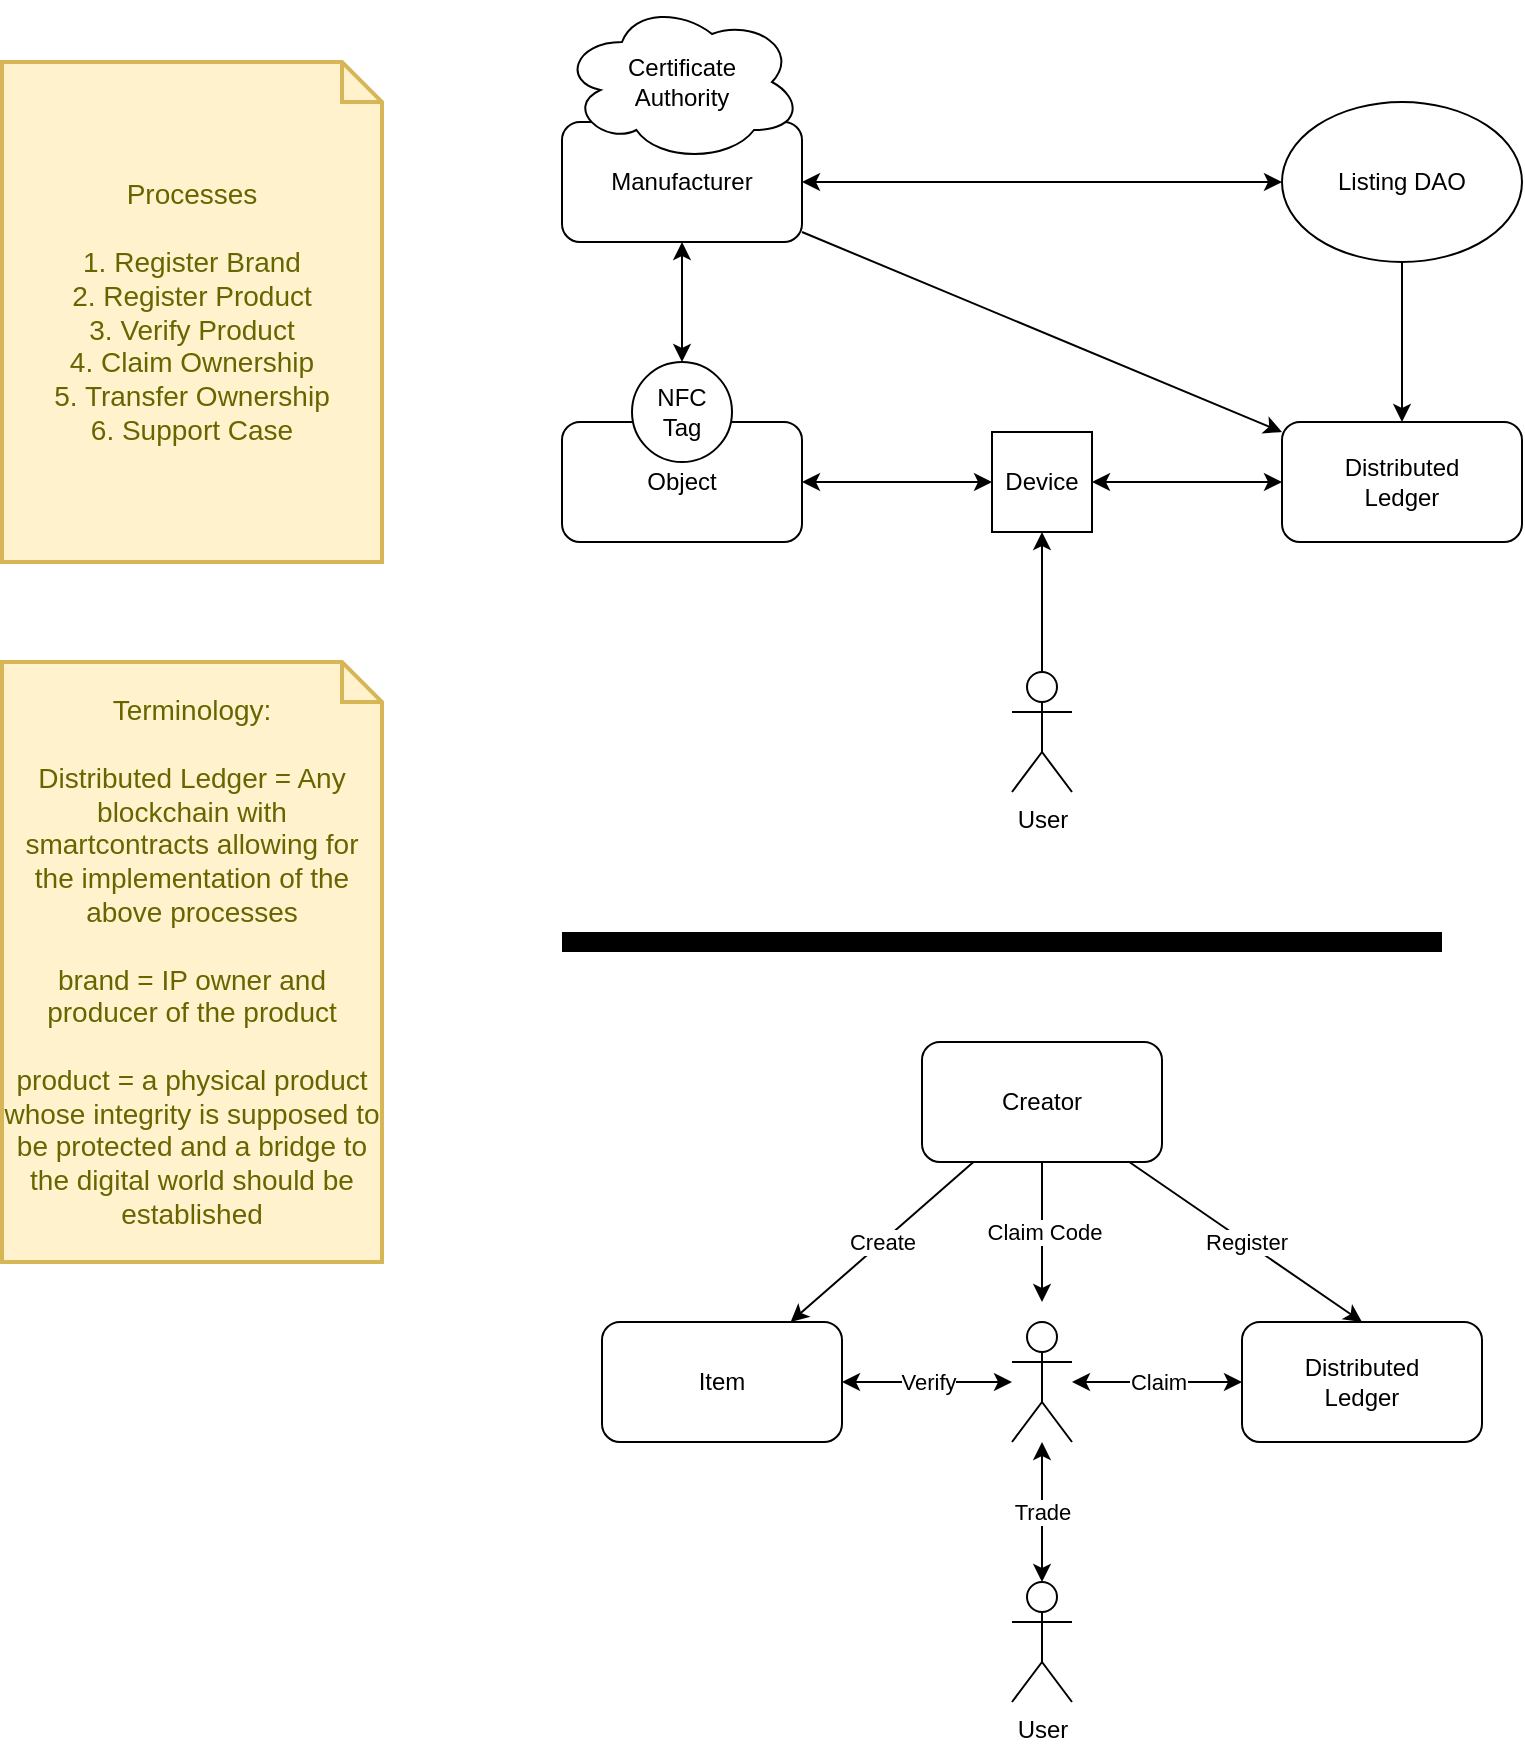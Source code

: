 <mxfile version="20.7.4" type="device" pages="12"><diagram id="jYswPyDxRsgwJ6ILkO9i" name="overview"><mxGraphModel dx="1106" dy="566" grid="1" gridSize="10" guides="1" tooltips="1" connect="1" arrows="1" fold="1" page="1" pageScale="1" pageWidth="827" pageHeight="1169" math="0" shadow="0"><root><mxCell id="0"/><mxCell id="1" parent="0"/><mxCell id="7AVT4c1lnvtHE6ObmAOC-13" style="edgeStyle=orthogonalEdgeStyle;rounded=0;orthogonalLoop=1;jettySize=auto;html=1;startArrow=classic;startFill=1;" parent="1" source="7AVT4c1lnvtHE6ObmAOC-1" target="7AVT4c1lnvtHE6ObmAOC-10" edge="1"><mxGeometry relative="1" as="geometry"/></mxCell><mxCell id="7AVT4c1lnvtHE6ObmAOC-14" style="edgeStyle=orthogonalEdgeStyle;rounded=0;orthogonalLoop=1;jettySize=auto;html=1;startArrow=classic;startFill=1;" parent="1" source="7AVT4c1lnvtHE6ObmAOC-1" target="7AVT4c1lnvtHE6ObmAOC-3" edge="1"><mxGeometry relative="1" as="geometry"/></mxCell><mxCell id="7AVT4c1lnvtHE6ObmAOC-20" style="rounded=0;orthogonalLoop=1;jettySize=auto;html=1;startArrow=none;startFill=0;" parent="1" source="7AVT4c1lnvtHE6ObmAOC-1" target="7AVT4c1lnvtHE6ObmAOC-4" edge="1"><mxGeometry relative="1" as="geometry"/></mxCell><mxCell id="7AVT4c1lnvtHE6ObmAOC-1" value="Manufacturer" style="rounded=1;whiteSpace=wrap;html=1;" parent="1" vertex="1"><mxGeometry x="320" y="250" width="120" height="60" as="geometry"/></mxCell><mxCell id="7AVT4c1lnvtHE6ObmAOC-2" value="Object" style="rounded=1;whiteSpace=wrap;html=1;" parent="1" vertex="1"><mxGeometry x="320" y="400" width="120" height="60" as="geometry"/></mxCell><mxCell id="7AVT4c1lnvtHE6ObmAOC-3" value="NFC&lt;br&gt;Tag" style="ellipse;whiteSpace=wrap;html=1;aspect=fixed;" parent="1" vertex="1"><mxGeometry x="355" y="370" width="50" height="50" as="geometry"/></mxCell><mxCell id="7AVT4c1lnvtHE6ObmAOC-4" value="Distributed&lt;br&gt;Ledger" style="rounded=1;whiteSpace=wrap;html=1;" parent="1" vertex="1"><mxGeometry x="680" y="400" width="120" height="60" as="geometry"/></mxCell><mxCell id="7AVT4c1lnvtHE6ObmAOC-17" style="edgeStyle=orthogonalEdgeStyle;rounded=0;orthogonalLoop=1;jettySize=auto;html=1;entryX=0.5;entryY=1;entryDx=0;entryDy=0;startArrow=none;startFill=0;" parent="1" source="7AVT4c1lnvtHE6ObmAOC-6" target="7AVT4c1lnvtHE6ObmAOC-9" edge="1"><mxGeometry relative="1" as="geometry"/></mxCell><mxCell id="7AVT4c1lnvtHE6ObmAOC-6" value="User" style="shape=umlActor;verticalLabelPosition=bottom;verticalAlign=top;html=1;outlineConnect=0;" parent="1" vertex="1"><mxGeometry x="545" y="525" width="30" height="60" as="geometry"/></mxCell><mxCell id="7AVT4c1lnvtHE6ObmAOC-7" value="Certificate&lt;br&gt;Authority" style="ellipse;shape=cloud;whiteSpace=wrap;html=1;" parent="1" vertex="1"><mxGeometry x="320" y="190" width="120" height="80" as="geometry"/></mxCell><mxCell id="7AVT4c1lnvtHE6ObmAOC-15" style="edgeStyle=orthogonalEdgeStyle;rounded=0;orthogonalLoop=1;jettySize=auto;html=1;startArrow=classic;startFill=1;" parent="1" source="7AVT4c1lnvtHE6ObmAOC-9" target="7AVT4c1lnvtHE6ObmAOC-2" edge="1"><mxGeometry relative="1" as="geometry"/></mxCell><mxCell id="7AVT4c1lnvtHE6ObmAOC-16" style="edgeStyle=orthogonalEdgeStyle;rounded=0;orthogonalLoop=1;jettySize=auto;html=1;startArrow=classic;startFill=1;" parent="1" source="7AVT4c1lnvtHE6ObmAOC-9" target="7AVT4c1lnvtHE6ObmAOC-4" edge="1"><mxGeometry relative="1" as="geometry"/></mxCell><mxCell id="7AVT4c1lnvtHE6ObmAOC-9" value="Device" style="rounded=0;whiteSpace=wrap;html=1;" parent="1" vertex="1"><mxGeometry x="535" y="405" width="50" height="50" as="geometry"/></mxCell><mxCell id="7AVT4c1lnvtHE6ObmAOC-19" style="edgeStyle=orthogonalEdgeStyle;rounded=0;orthogonalLoop=1;jettySize=auto;html=1;startArrow=none;startFill=0;" parent="1" source="7AVT4c1lnvtHE6ObmAOC-10" target="7AVT4c1lnvtHE6ObmAOC-4" edge="1"><mxGeometry relative="1" as="geometry"/></mxCell><mxCell id="7AVT4c1lnvtHE6ObmAOC-10" value="Listing DAO" style="ellipse;whiteSpace=wrap;html=1;" parent="1" vertex="1"><mxGeometry x="680" y="240" width="120" height="80" as="geometry"/></mxCell><mxCell id="7AVT4c1lnvtHE6ObmAOC-11" value="Processes&lt;br&gt;&lt;br&gt;1. Register Brand&lt;br&gt;2. Register Product&lt;br&gt;3. Verify Product&lt;br&gt;4. Claim Ownership&lt;br&gt;5. Transfer Ownership&lt;br&gt;6. Support Case" style="shape=note;strokeWidth=2;fontSize=14;size=20;whiteSpace=wrap;html=1;fillColor=#fff2cc;strokeColor=#d6b656;fontColor=#666600;" parent="1" vertex="1"><mxGeometry x="40" y="220" width="190" height="250" as="geometry"/></mxCell><mxCell id="OfOVwYguagmYHliEWPbY-1" value="Terminology:&lt;br&gt;&lt;br&gt;Distributed Ledger = Any blockchain with smartcontracts allowing for the implementation of the above processes&lt;br&gt;&lt;br&gt;brand = IP owner and producer of the product&lt;br&gt;&lt;br&gt;product = a physical product whose integrity is supposed to be protected and a bridge to the digital world should be established" style="shape=note;strokeWidth=2;fontSize=14;size=20;whiteSpace=wrap;html=1;fillColor=#fff2cc;strokeColor=#d6b656;fontColor=#666600;" parent="1" vertex="1"><mxGeometry x="40" y="520" width="190" height="300" as="geometry"/></mxCell><mxCell id="r6bXUMxkD1ilE_URYJ_q-1" value="Create" style="rounded=0;orthogonalLoop=1;jettySize=auto;html=1;startArrow=none;startFill=0;" parent="1" source="r6bXUMxkD1ilE_URYJ_q-3" target="r6bXUMxkD1ilE_URYJ_q-4" edge="1"><mxGeometry relative="1" as="geometry"/></mxCell><mxCell id="r6bXUMxkD1ilE_URYJ_q-2" value="Register" style="rounded=0;orthogonalLoop=1;jettySize=auto;html=1;entryX=0.5;entryY=0;entryDx=0;entryDy=0;startArrow=none;startFill=0;" parent="1" source="r6bXUMxkD1ilE_URYJ_q-3" target="r6bXUMxkD1ilE_URYJ_q-5" edge="1"><mxGeometry relative="1" as="geometry"/></mxCell><mxCell id="kvh6lcXk1i0zdg-UvUtS-1" value="Claim Code" style="edgeStyle=orthogonalEdgeStyle;rounded=0;orthogonalLoop=1;jettySize=auto;html=1;" edge="1" parent="1" source="r6bXUMxkD1ilE_URYJ_q-3"><mxGeometry relative="1" as="geometry"><mxPoint x="560" y="840" as="targetPoint"/></mxGeometry></mxCell><mxCell id="r6bXUMxkD1ilE_URYJ_q-3" value="Creator" style="rounded=1;whiteSpace=wrap;html=1;" parent="1" vertex="1"><mxGeometry x="500" y="710" width="120" height="60" as="geometry"/></mxCell><mxCell id="r6bXUMxkD1ilE_URYJ_q-4" value="Item" style="rounded=1;whiteSpace=wrap;html=1;" parent="1" vertex="1"><mxGeometry x="340" y="850" width="120" height="60" as="geometry"/></mxCell><mxCell id="r6bXUMxkD1ilE_URYJ_q-5" value="Distributed&lt;br&gt;Ledger" style="rounded=1;whiteSpace=wrap;html=1;" parent="1" vertex="1"><mxGeometry x="660" y="850" width="120" height="60" as="geometry"/></mxCell><mxCell id="r6bXUMxkD1ilE_URYJ_q-6" value="Verify" style="edgeStyle=orthogonalEdgeStyle;rounded=0;orthogonalLoop=1;jettySize=auto;html=1;startArrow=classic;startFill=1;" parent="1" source="r6bXUMxkD1ilE_URYJ_q-8" target="r6bXUMxkD1ilE_URYJ_q-4" edge="1"><mxGeometry relative="1" as="geometry"/></mxCell><mxCell id="r6bXUMxkD1ilE_URYJ_q-7" value="Claim" style="edgeStyle=orthogonalEdgeStyle;rounded=0;orthogonalLoop=1;jettySize=auto;html=1;startArrow=classic;startFill=1;" parent="1" source="r6bXUMxkD1ilE_URYJ_q-8" target="r6bXUMxkD1ilE_URYJ_q-5" edge="1"><mxGeometry relative="1" as="geometry"/></mxCell><mxCell id="r6bXUMxkD1ilE_URYJ_q-8" value="" style="shape=umlActor;verticalLabelPosition=bottom;verticalAlign=top;html=1;outlineConnect=0;" parent="1" vertex="1"><mxGeometry x="545" y="850" width="30" height="60" as="geometry"/></mxCell><mxCell id="r6bXUMxkD1ilE_URYJ_q-9" value="Trade" style="edgeStyle=orthogonalEdgeStyle;rounded=0;orthogonalLoop=1;jettySize=auto;html=1;startArrow=classic;startFill=1;" parent="1" source="r6bXUMxkD1ilE_URYJ_q-10" target="r6bXUMxkD1ilE_URYJ_q-8" edge="1"><mxGeometry relative="1" as="geometry"/></mxCell><mxCell id="r6bXUMxkD1ilE_URYJ_q-10" value="User" style="shape=umlActor;verticalLabelPosition=bottom;verticalAlign=top;html=1;outlineConnect=0;" parent="1" vertex="1"><mxGeometry x="545" y="980" width="30" height="60" as="geometry"/></mxCell><mxCell id="r6bXUMxkD1ilE_URYJ_q-11" value="" style="endArrow=none;html=1;rounded=0;strokeWidth=10;" parent="1" edge="1"><mxGeometry width="50" height="50" relative="1" as="geometry"><mxPoint x="320" y="660" as="sourcePoint"/><mxPoint x="760" y="660" as="targetPoint"/></mxGeometry></mxCell></root></mxGraphModel></diagram><diagram id="f4qRzObnvWHAjAupg2Tm" name="register brand"><mxGraphModel dx="998" dy="1677" grid="1" gridSize="10" guides="1" tooltips="1" connect="1" arrows="1" fold="1" page="1" pageScale="1" pageWidth="827" pageHeight="1169" math="0" shadow="0"><root><mxCell id="JDuG4FsJ4VG_-fA86hvs-0"/><mxCell id="JDuG4FsJ4VG_-fA86hvs-1" parent="JDuG4FsJ4VG_-fA86hvs-0"/><mxCell id="SKO-mFsYL-bJLcpIGwdI-0" value="Brand" style="rounded=1;whiteSpace=wrap;html=1;" parent="JDuG4FsJ4VG_-fA86hvs-1" vertex="1"><mxGeometry x="40" y="100" width="120" height="60" as="geometry"/></mxCell><mxCell id="SKO-mFsYL-bJLcpIGwdI-1" value="Distributed&lt;br&gt;Ledger" style="rounded=1;whiteSpace=wrap;html=1;" parent="JDuG4FsJ4VG_-fA86hvs-1" vertex="1"><mxGeometry x="520" y="100" width="120" height="60" as="geometry"/></mxCell><mxCell id="SKO-mFsYL-bJLcpIGwdI-2" value="Certificate&lt;br&gt;Authority" style="ellipse;shape=cloud;whiteSpace=wrap;html=1;" parent="JDuG4FsJ4VG_-fA86hvs-1" vertex="1"><mxGeometry x="40" y="40" width="120" height="80" as="geometry"/></mxCell><mxCell id="SKO-mFsYL-bJLcpIGwdI-3" value="Listing DAO" style="ellipse;whiteSpace=wrap;html=1;" parent="JDuG4FsJ4VG_-fA86hvs-1" vertex="1"><mxGeometry x="280" y="80" width="120" height="80" as="geometry"/></mxCell><mxCell id="SKO-mFsYL-bJLcpIGwdI-4" value="" style="endArrow=none;dashed=1;html=1;rounded=0;" parent="JDuG4FsJ4VG_-fA86hvs-1" target="SKO-mFsYL-bJLcpIGwdI-1" edge="1"><mxGeometry width="50" height="50" relative="1" as="geometry"><mxPoint x="580" y="530" as="sourcePoint"/><mxPoint x="420" y="270" as="targetPoint"/></mxGeometry></mxCell><mxCell id="SKO-mFsYL-bJLcpIGwdI-5" value="" style="endArrow=none;dashed=1;html=1;rounded=0;startArrow=none;" parent="JDuG4FsJ4VG_-fA86hvs-1" source="SKO-mFsYL-bJLcpIGwdI-19" target="SKO-mFsYL-bJLcpIGwdI-3" edge="1"><mxGeometry width="50" height="50" relative="1" as="geometry"><mxPoint x="340" y="530" as="sourcePoint"/><mxPoint x="320" y="210" as="targetPoint"/></mxGeometry></mxCell><mxCell id="SKO-mFsYL-bJLcpIGwdI-6" value="" style="endArrow=none;dashed=1;html=1;rounded=0;startArrow=none;" parent="JDuG4FsJ4VG_-fA86hvs-1" source="SKO-mFsYL-bJLcpIGwdI-15" target="SKO-mFsYL-bJLcpIGwdI-0" edge="1"><mxGeometry width="50" height="50" relative="1" as="geometry"><mxPoint x="100" y="530" as="sourcePoint"/><mxPoint x="110" y="170" as="targetPoint"/></mxGeometry></mxCell><mxCell id="SKO-mFsYL-bJLcpIGwdI-15" value="" style="html=1;points=[];perimeter=orthogonalPerimeter;" parent="JDuG4FsJ4VG_-fA86hvs-1" vertex="1"><mxGeometry x="95" y="180" width="10" height="80" as="geometry"/></mxCell><mxCell id="SKO-mFsYL-bJLcpIGwdI-16" value="" style="endArrow=none;dashed=1;html=1;rounded=0;" parent="JDuG4FsJ4VG_-fA86hvs-1" target="SKO-mFsYL-bJLcpIGwdI-15" edge="1"><mxGeometry width="50" height="50" relative="1" as="geometry"><mxPoint x="100" y="530" as="sourcePoint"/><mxPoint x="100" y="160" as="targetPoint"/></mxGeometry></mxCell><mxCell id="SKO-mFsYL-bJLcpIGwdI-17" value="Securely generate and store key pair" style="endArrow=classic;html=1;rounded=0;edgeStyle=orthogonalEdgeStyle;curved=1;" parent="JDuG4FsJ4VG_-fA86hvs-1" edge="1"><mxGeometry width="50" height="50" relative="1" as="geometry"><mxPoint x="105" y="190" as="sourcePoint"/><mxPoint x="105" y="220" as="targetPoint"/><Array as="points"><mxPoint x="105" y="190"/><mxPoint x="125" y="190"/><mxPoint x="125" y="220"/></Array></mxGeometry></mxCell><mxCell id="SKO-mFsYL-bJLcpIGwdI-18" value="request public key listing" style="endArrow=classic;html=1;rounded=0;curved=1;" parent="JDuG4FsJ4VG_-fA86hvs-1" target="SKO-mFsYL-bJLcpIGwdI-19" edge="1"><mxGeometry width="50" height="50" relative="1" as="geometry"><mxPoint x="105" y="250" as="sourcePoint"/><mxPoint x="330" y="250" as="targetPoint"/></mxGeometry></mxCell><mxCell id="SKO-mFsYL-bJLcpIGwdI-19" value="" style="html=1;points=[];perimeter=orthogonalPerimeter;" parent="JDuG4FsJ4VG_-fA86hvs-1" vertex="1"><mxGeometry x="335" y="240" width="10" height="70" as="geometry"/></mxCell><mxCell id="SKO-mFsYL-bJLcpIGwdI-21" value="" style="endArrow=none;dashed=1;html=1;rounded=0;" parent="JDuG4FsJ4VG_-fA86hvs-1" target="SKO-mFsYL-bJLcpIGwdI-19" edge="1"><mxGeometry width="50" height="50" relative="1" as="geometry"><mxPoint x="340.0" y="530.0" as="sourcePoint"/><mxPoint x="340.0" y="160" as="targetPoint"/></mxGeometry></mxCell><mxCell id="SKO-mFsYL-bJLcpIGwdI-23" style="edgeStyle=orthogonalEdgeStyle;curved=1;rounded=0;orthogonalLoop=1;jettySize=auto;html=1;startArrow=none;startFill=0;dashed=1;dashPattern=1 2;" parent="JDuG4FsJ4VG_-fA86hvs-1" source="SKO-mFsYL-bJLcpIGwdI-22" edge="1"><mxGeometry relative="1" as="geometry"><mxPoint x="230" y="240" as="targetPoint"/></mxGeometry></mxCell><mxCell id="SKO-mFsYL-bJLcpIGwdI-22" value="Could require the brand to provide proof of ownership by i.e. hosting the public key behind their domain." style="shape=note;strokeWidth=2;fontSize=14;size=20;whiteSpace=wrap;html=1;fillColor=#fff2cc;strokeColor=#d6b656;fontColor=#666600;" parent="JDuG4FsJ4VG_-fA86hvs-1" vertex="1"><mxGeometry x="110" y="-100" width="240" height="100" as="geometry"/></mxCell><mxCell id="SKO-mFsYL-bJLcpIGwdI-24" value="Vote on listing request" style="endArrow=classic;html=1;rounded=0;edgeStyle=orthogonalEdgeStyle;curved=1;" parent="JDuG4FsJ4VG_-fA86hvs-1" edge="1"><mxGeometry width="50" height="50" relative="1" as="geometry"><mxPoint x="345" y="270" as="sourcePoint"/><mxPoint x="345" y="300" as="targetPoint"/><Array as="points"><mxPoint x="345" y="270"/><mxPoint x="365" y="270"/><mxPoint x="365" y="300"/></Array></mxGeometry></mxCell><mxCell id="SqRq-ZcYP-ugT5SG-43s-0" value="list public key" style="endArrow=classic;html=1;rounded=0;curved=1;" parent="JDuG4FsJ4VG_-fA86hvs-1" edge="1"><mxGeometry width="50" height="50" relative="1" as="geometry"><mxPoint x="340" y="320" as="sourcePoint"/><mxPoint x="580" y="320" as="targetPoint"/></mxGeometry></mxCell><mxCell id="tNXQywEf8GN_sld9TW_W-0" value="(New) Creator&lt;br&gt;PK&lt;sub&gt;N&lt;/sub&gt;, SK&lt;sub&gt;N&lt;/sub&gt;" style="rounded=1;whiteSpace=wrap;html=1;" vertex="1" parent="JDuG4FsJ4VG_-fA86hvs-1"><mxGeometry x="900" y="100" width="120" height="60" as="geometry"/></mxCell><mxCell id="tNXQywEf8GN_sld9TW_W-2" value="Certificate&lt;br&gt;Authority" style="ellipse;shape=cloud;whiteSpace=wrap;html=1;" vertex="1" parent="JDuG4FsJ4VG_-fA86hvs-1"><mxGeometry x="900" y="40" width="120" height="80" as="geometry"/></mxCell><mxCell id="tNXQywEf8GN_sld9TW_W-6" value="" style="endArrow=none;dashed=1;html=1;rounded=0;startArrow=none;" edge="1" parent="JDuG4FsJ4VG_-fA86hvs-1" target="tNXQywEf8GN_sld9TW_W-0"><mxGeometry width="50" height="50" relative="1" as="geometry"><mxPoint x="960" y="542" as="sourcePoint"/><mxPoint x="970" y="170" as="targetPoint"/></mxGeometry></mxCell><mxCell id="tNXQywEf8GN_sld9TW_W-10" value="PK&lt;sub&gt;N&lt;/sub&gt;" style="endArrow=classic;html=1;rounded=0;curved=1;" edge="1" parent="JDuG4FsJ4VG_-fA86hvs-1"><mxGeometry width="50" height="50" relative="1" as="geometry"><mxPoint x="960" y="200" as="sourcePoint"/><mxPoint x="1200" y="200" as="targetPoint"/></mxGeometry></mxCell><mxCell id="GWHlyB9W-Yj_AbTWphLM-1" value="Distributed&lt;br&gt;Ledger" style="rounded=1;whiteSpace=wrap;html=1;" vertex="1" parent="JDuG4FsJ4VG_-fA86hvs-1"><mxGeometry x="1140" y="100" width="120" height="60" as="geometry"/></mxCell><mxCell id="GWHlyB9W-Yj_AbTWphLM-2" value="" style="endArrow=none;dashed=1;html=1;rounded=0;startArrow=none;" edge="1" parent="JDuG4FsJ4VG_-fA86hvs-1" target="GWHlyB9W-Yj_AbTWphLM-1" source="GWHlyB9W-Yj_AbTWphLM-7"><mxGeometry width="50" height="50" relative="1" as="geometry"><mxPoint x="1200" y="530" as="sourcePoint"/><mxPoint x="1040" y="270" as="targetPoint"/></mxGeometry></mxCell><mxCell id="GWHlyB9W-Yj_AbTWphLM-3" value="DAO&lt;br&gt;Smart Contract" style="shape=document;whiteSpace=wrap;html=1;boundedLbl=1;fontColor=#000000;" vertex="1" parent="JDuG4FsJ4VG_-fA86hvs-1"><mxGeometry x="1155" y="60" width="90" height="55" as="geometry"/></mxCell><mxCell id="GWHlyB9W-Yj_AbTWphLM-4" value="(Existing) Creator&lt;br&gt;PK&lt;sub&gt;E&lt;/sub&gt;, SK&lt;sub&gt;E&lt;/sub&gt;" style="rounded=1;whiteSpace=wrap;html=1;" vertex="1" parent="JDuG4FsJ4VG_-fA86hvs-1"><mxGeometry x="1380" y="100" width="120" height="60" as="geometry"/></mxCell><mxCell id="GWHlyB9W-Yj_AbTWphLM-5" value="Certificate&lt;br&gt;Authority" style="ellipse;shape=cloud;whiteSpace=wrap;html=1;" vertex="1" parent="JDuG4FsJ4VG_-fA86hvs-1"><mxGeometry x="1380" y="40" width="120" height="80" as="geometry"/></mxCell><mxCell id="GWHlyB9W-Yj_AbTWphLM-6" value="" style="endArrow=none;dashed=1;html=1;rounded=0;startArrow=none;" edge="1" parent="JDuG4FsJ4VG_-fA86hvs-1" target="GWHlyB9W-Yj_AbTWphLM-4"><mxGeometry width="50" height="50" relative="1" as="geometry"><mxPoint x="1440" y="542" as="sourcePoint"/><mxPoint x="1450" y="170" as="targetPoint"/></mxGeometry></mxCell><mxCell id="GWHlyB9W-Yj_AbTWphLM-7" value="" style="html=1;points=[];perimeter=orthogonalPerimeter;" vertex="1" parent="JDuG4FsJ4VG_-fA86hvs-1"><mxGeometry x="1195" y="210" width="10" height="70" as="geometry"/></mxCell><mxCell id="GWHlyB9W-Yj_AbTWphLM-9" value="" style="endArrow=none;dashed=1;html=1;rounded=0;" edge="1" parent="JDuG4FsJ4VG_-fA86hvs-1" target="GWHlyB9W-Yj_AbTWphLM-7"><mxGeometry width="50" height="50" relative="1" as="geometry"><mxPoint x="1200" y="540" as="sourcePoint"/><mxPoint x="1200" y="160" as="targetPoint"/></mxGeometry></mxCell><mxCell id="GWHlyB9W-Yj_AbTWphLM-8" value="Time-boxed vote&lt;br&gt;(2 weeks)" style="endArrow=classic;html=1;rounded=0;edgeStyle=orthogonalEdgeStyle;curved=1;" edge="1" parent="JDuG4FsJ4VG_-fA86hvs-1" source="GWHlyB9W-Yj_AbTWphLM-7" target="GWHlyB9W-Yj_AbTWphLM-7"><mxGeometry x="-0.126" y="30" width="50" height="50" relative="1" as="geometry"><mxPoint x="1210" y="240" as="sourcePoint"/><mxPoint x="1210" y="270" as="targetPoint"/><Array as="points"><mxPoint x="1230" y="240"/><mxPoint x="1230" y="270"/></Array><mxPoint as="offset"/></mxGeometry></mxCell><mxCell id="GWHlyB9W-Yj_AbTWphLM-10" value="Sig(PK&lt;sub&gt;N&amp;nbsp;&lt;/sub&gt;+ -1/0/1, SK&lt;sub&gt;E&lt;/sub&gt;)" style="endArrow=classic;html=1;rounded=0;" edge="1" parent="JDuG4FsJ4VG_-fA86hvs-1"><mxGeometry width="50" height="50" relative="1" as="geometry"><mxPoint x="1440" y="360" as="sourcePoint"/><mxPoint x="1200" y="360" as="targetPoint"/></mxGeometry></mxCell><mxCell id="gGgn0Vmd0yX0JVfUJ79U-0" value="Edge-cases: Update Creator PK, remove Creator due to malicious behaviour" style="shape=note;strokeWidth=2;fontSize=14;size=20;whiteSpace=wrap;html=1;fillColor=#fff2cc;strokeColor=#d6b656;fontColor=#666600;" vertex="1" parent="JDuG4FsJ4VG_-fA86hvs-1"><mxGeometry x="720" y="230" width="210" height="70" as="geometry"/></mxCell><mxCell id="gGgn0Vmd0yX0JVfUJ79U-2" value="" style="html=1;points=[];perimeter=orthogonalPerimeter;" vertex="1" parent="JDuG4FsJ4VG_-fA86hvs-1"><mxGeometry x="1195" y="400" width="10" height="70" as="geometry"/></mxCell><mxCell id="gGgn0Vmd0yX0JVfUJ79U-3" value="Evaluate all votes&lt;br&gt;if majority agrees,&lt;br&gt;include PK&lt;sub&gt;N&lt;/sub&gt; to creator list" style="endArrow=classic;html=1;rounded=0;edgeStyle=orthogonalEdgeStyle;curved=1;" edge="1" parent="JDuG4FsJ4VG_-fA86hvs-1" source="gGgn0Vmd0yX0JVfUJ79U-2" target="gGgn0Vmd0yX0JVfUJ79U-2"><mxGeometry x="-0.251" y="50" width="50" height="50" relative="1" as="geometry"><mxPoint x="1210" y="430" as="sourcePoint"/><mxPoint x="1210" y="460" as="targetPoint"/><Array as="points"><mxPoint x="1230" y="430"/><mxPoint x="1230" y="460"/></Array><mxPoint as="offset"/></mxGeometry></mxCell><mxCell id="gGgn0Vmd0yX0JVfUJ79U-4" value="-1 = vote against&lt;br&gt;0 = contain vote&lt;br&gt;1 = vote in favor" style="shape=note;strokeWidth=2;fontSize=14;size=20;whiteSpace=wrap;html=1;fillColor=#fff2cc;strokeColor=#d6b656;fontColor=#666600;" vertex="1" parent="JDuG4FsJ4VG_-fA86hvs-1"><mxGeometry x="1540" y="240" width="110.0" height="80" as="geometry"/></mxCell><mxCell id="gGgn0Vmd0yX0JVfUJ79U-5" value="continuous monitoring for new creators" style="endArrow=classic;html=1;rounded=0;dashed=1;" edge="1" parent="JDuG4FsJ4VG_-fA86hvs-1"><mxGeometry width="50" height="50" relative="1" as="geometry"><mxPoint x="1200" y="320" as="sourcePoint"/><mxPoint x="1440" y="320" as="targetPoint"/></mxGeometry></mxCell><mxCell id="gGgn0Vmd0yX0JVfUJ79U-7" value="Out-of-Band propagation of vote request" style="endArrow=classic;html=1;rounded=0;dashed=1;startArrow=classic;startFill=1;" edge="1" parent="JDuG4FsJ4VG_-fA86hvs-1"><mxGeometry width="50" height="50" relative="1" as="geometry"><mxPoint x="960.0" y="320" as="sourcePoint"/><mxPoint x="1200" y="320" as="targetPoint"/></mxGeometry></mxCell><mxCell id="gGgn0Vmd0yX0JVfUJ79U-8" value="Could introduce governance token? I.e. allowing anyone with governance tokens to vote upon the listing request, not only creators themselves, but also the community. Should possibly talk to a DAO expert." style="shape=note;strokeWidth=2;fontSize=14;size=20;whiteSpace=wrap;html=1;fillColor=#fff2cc;strokeColor=#d6b656;fontColor=#666600;" vertex="1" parent="JDuG4FsJ4VG_-fA86hvs-1"><mxGeometry x="1540" y="360" width="170" height="200" as="geometry"/></mxCell><mxCell id="gGgn0Vmd0yX0JVfUJ79U-9" value="do we even need a DAO?&lt;br&gt;in theory, trusted creator addresses can be managed separately and propagated via their usual channels.&lt;br&gt;&lt;br&gt;think etherscan that tracks and lists exchange addresses for example. i.e. centralistic community managed databases." style="shape=note;strokeWidth=2;fontSize=14;size=20;whiteSpace=wrap;html=1;fillColor=#fff2cc;strokeColor=#d6b656;fontColor=#666600;" vertex="1" parent="JDuG4FsJ4VG_-fA86hvs-1"><mxGeometry x="1540" y="570" width="170" height="200" as="geometry"/></mxCell></root></mxGraphModel></diagram><diagram id="vUy9JzQmCYx_YddmpRZM" name="register product"><mxGraphModel dx="1098" dy="559" grid="1" gridSize="10" guides="1" tooltips="1" connect="1" arrows="1" fold="1" page="1" pageScale="1" pageWidth="827" pageHeight="1169" math="0" shadow="0"><root><mxCell id="Jlimla99HU57ulBTXiER-0"/><mxCell id="Jlimla99HU57ulBTXiER-1" parent="Jlimla99HU57ulBTXiER-0"/><mxCell id="Jlimla99HU57ulBTXiER-2" value="Brand" style="rounded=1;whiteSpace=wrap;html=1;" parent="Jlimla99HU57ulBTXiER-1" vertex="1"><mxGeometry x="40" y="100" width="120" height="60" as="geometry"/></mxCell><mxCell id="Jlimla99HU57ulBTXiER-3" value="Distributed&lt;br&gt;Ledger" style="rounded=1;whiteSpace=wrap;html=1;" parent="Jlimla99HU57ulBTXiER-1" vertex="1"><mxGeometry x="520" y="100" width="120" height="60" as="geometry"/></mxCell><mxCell id="Jlimla99HU57ulBTXiER-4" value="Certificate&lt;br&gt;Authority" style="ellipse;shape=cloud;whiteSpace=wrap;html=1;" parent="Jlimla99HU57ulBTXiER-1" vertex="1"><mxGeometry x="40" y="40" width="120" height="80" as="geometry"/></mxCell><mxCell id="Jlimla99HU57ulBTXiER-6" value="" style="endArrow=none;dashed=1;html=1;rounded=0;" parent="Jlimla99HU57ulBTXiER-1" target="Jlimla99HU57ulBTXiER-3" edge="1"><mxGeometry width="50" height="50" relative="1" as="geometry"><mxPoint x="580" y="560" as="sourcePoint"/><mxPoint x="420" y="270" as="targetPoint"/></mxGeometry></mxCell><mxCell id="Jlimla99HU57ulBTXiER-7" value="" style="endArrow=none;dashed=1;html=1;rounded=0;startArrow=none;" parent="Jlimla99HU57ulBTXiER-1" edge="1"><mxGeometry width="50" height="50" relative="1" as="geometry"><mxPoint x="340" y="560" as="sourcePoint"/><mxPoint x="340" y="160" as="targetPoint"/></mxGeometry></mxCell><mxCell id="Jlimla99HU57ulBTXiER-8" value="" style="endArrow=none;dashed=1;html=1;rounded=0;startArrow=none;" parent="Jlimla99HU57ulBTXiER-1" target="Jlimla99HU57ulBTXiER-2" edge="1"><mxGeometry width="50" height="50" relative="1" as="geometry"><mxPoint x="100" y="560" as="sourcePoint"/><mxPoint x="110" y="170" as="targetPoint"/></mxGeometry></mxCell><mxCell id="osvVAKIIjXia4IbzQrWA-0" value="Product" style="rounded=1;whiteSpace=wrap;html=1;" parent="Jlimla99HU57ulBTXiER-1" vertex="1"><mxGeometry x="280" y="100" width="120" height="60" as="geometry"/></mxCell><mxCell id="osvVAKIIjXia4IbzQrWA-1" value="NFC&lt;br&gt;Tag" style="ellipse;whiteSpace=wrap;html=1;aspect=fixed;" parent="Jlimla99HU57ulBTXiER-1" vertex="1"><mxGeometry x="315" y="70" width="50" height="50" as="geometry"/></mxCell><mxCell id="2XMEkwLlyQQY4CHzPFKb-0" value="reads public key of product&lt;br&gt;from NFC Tag" style="endArrow=classic;html=1;rounded=0;startArrow=classic;startFill=1;" parent="Jlimla99HU57ulBTXiER-1" edge="1"><mxGeometry width="50" height="50" relative="1" as="geometry"><mxPoint x="160" y="200" as="sourcePoint"/><mxPoint x="340" y="200" as="targetPoint"/></mxGeometry></mxCell><mxCell id="_cC4q89zLsDZbvegj1js-2" value="signs product public key with CA" style="rounded=0;whiteSpace=wrap;html=1;" parent="Jlimla99HU57ulBTXiER-1" vertex="1"><mxGeometry x="40" y="190" width="120" height="60" as="geometry"/></mxCell><mxCell id="_cC4q89zLsDZbvegj1js-3" value="claims product by submitting certificate&lt;br&gt;&lt;i&gt;&lt;font color=&quot;#cccccc&quot;&gt;and PKCE? i.e. hash for user to claim product&lt;/font&gt;&lt;/i&gt;" style="endArrow=classic;html=1;rounded=0;" parent="Jlimla99HU57ulBTXiER-1" edge="1"><mxGeometry width="50" height="50" relative="1" as="geometry"><mxPoint x="160" y="240" as="sourcePoint"/><mxPoint x="520" y="240" as="targetPoint"/></mxGeometry></mxCell><mxCell id="_cC4q89zLsDZbvegj1js-4" value="checks if product has been claimed by another brand&lt;br&gt;&lt;br&gt;registers product to brand" style="rounded=0;whiteSpace=wrap;html=1;" parent="Jlimla99HU57ulBTXiER-1" vertex="1"><mxGeometry x="520" y="230" width="120" height="110" as="geometry"/></mxCell><mxCell id="5R84hIIPWBOE8T3Xf2Qv-0" value="write certificate to NFC Tag" style="endArrow=classic;html=1;rounded=0;" parent="Jlimla99HU57ulBTXiER-1" edge="1"><mxGeometry width="50" height="50" relative="1" as="geometry"><mxPoint x="100" y="280" as="sourcePoint"/><mxPoint x="340" y="280" as="targetPoint"/></mxGeometry></mxCell><mxCell id="kd0uP3PDB4aP0qZ2LuDV-0" value="product data structure:&amp;nbsp;&lt;br&gt;identifier: public key,&lt;br&gt;owner: public key,&lt;br&gt;branded: [list of certificates],&lt;br&gt;custom_fields (i.e. description, product_url, etc.)" style="shape=note;strokeWidth=2;fontSize=14;size=20;whiteSpace=wrap;html=1;fillColor=#fff2cc;strokeColor=#d6b656;fontColor=#666600;" parent="Jlimla99HU57ulBTXiER-1" vertex="1"><mxGeometry x="720" y="240" width="250" height="130" as="geometry"/></mxCell><mxCell id="BtbHgND-xwl3z5sEhF_y-0" value="rephrase product to object, making it more generic&lt;br&gt;&lt;br&gt;brand to IP owner?" style="shape=note;strokeWidth=2;fontSize=14;size=20;whiteSpace=wrap;html=1;fillColor=#fff2cc;strokeColor=#d6b656;fontColor=#666600;" parent="Jlimla99HU57ulBTXiER-1" vertex="1"><mxGeometry x="720" y="60" width="250" height="130" as="geometry"/></mxCell><mxCell id="QjV3MR6uAjzRVCDO0VAt-2" value="" style="edgeStyle=orthogonalEdgeStyle;rounded=0;orthogonalLoop=1;jettySize=auto;html=1;dashed=1;" parent="Jlimla99HU57ulBTXiER-1" source="BtbHgND-xwl3z5sEhF_y-1" target="QjV3MR6uAjzRVCDO0VAt-1" edge="1"><mxGeometry relative="1" as="geometry"/></mxCell><mxCell id="BtbHgND-xwl3z5sEhF_y-1" value="the first brand claiming the product should be able to decide whether or not other brands should be able to also register certificates with it or not." style="shape=note;strokeWidth=2;fontSize=14;size=20;whiteSpace=wrap;html=1;fillColor=#fff2cc;strokeColor=#d6b656;fontColor=#666600;" parent="Jlimla99HU57ulBTXiER-1" vertex="1"><mxGeometry x="720" y="440" width="250" height="130" as="geometry"/></mxCell><mxCell id="QjV3MR6uAjzRVCDO0VAt-1" value="edge case: brands updating their certificates and openness for other brands" style="shape=note;strokeWidth=2;fontSize=14;size=20;whiteSpace=wrap;html=1;fillColor=#fff2cc;strokeColor=#d6b656;fontColor=#666600;" parent="Jlimla99HU57ulBTXiER-1" vertex="1"><mxGeometry x="1050" y="440" width="250" height="130" as="geometry"/></mxCell><mxCell id="nbUumknseA9sHEUerJh8-0" value="brand could also immediately be set as the first owner -&amp;gt; would then be up to the brand to transfer the ownership to the user..." style="shape=note;strokeWidth=2;fontSize=14;size=20;whiteSpace=wrap;html=1;fillColor=#fff2cc;strokeColor=#d6b656;fontColor=#666600;" parent="Jlimla99HU57ulBTXiER-1" vertex="1"><mxGeometry x="715" y="630" width="260" height="140" as="geometry"/></mxCell></root></mxGraphModel></diagram><diagram id="5VQSM7lGU7lMAI_NeRLe" name="verify product"><mxGraphModel dx="1925" dy="559" grid="1" gridSize="10" guides="1" tooltips="1" connect="1" arrows="1" fold="1" page="1" pageScale="1" pageWidth="827" pageHeight="1169" math="0" shadow="0"><root><mxCell id="JOG2jNyAKoixuMcbFByT-0"/><mxCell id="JOG2jNyAKoixuMcbFByT-1" parent="JOG2jNyAKoixuMcbFByT-0"/><mxCell id="11O9kHm7KUXpIu37a0p6-1" value="Distributed&lt;br&gt;Ledger" style="rounded=1;whiteSpace=wrap;html=1;" parent="JOG2jNyAKoixuMcbFByT-1" vertex="1"><mxGeometry x="520" y="100" width="120" height="60" as="geometry"/></mxCell><mxCell id="11O9kHm7KUXpIu37a0p6-3" value="" style="endArrow=none;dashed=1;html=1;rounded=0;" parent="JOG2jNyAKoixuMcbFByT-1" target="11O9kHm7KUXpIu37a0p6-1" edge="1"><mxGeometry width="50" height="50" relative="1" as="geometry"><mxPoint x="580" y="760" as="sourcePoint"/><mxPoint x="420" y="270" as="targetPoint"/></mxGeometry></mxCell><mxCell id="11O9kHm7KUXpIu37a0p6-4" value="" style="endArrow=none;dashed=1;html=1;rounded=0;startArrow=none;" parent="JOG2jNyAKoixuMcbFByT-1" edge="1"><mxGeometry width="50" height="50" relative="1" as="geometry"><mxPoint x="340" y="960" as="sourcePoint"/><mxPoint x="340" y="160" as="targetPoint"/></mxGeometry></mxCell><mxCell id="11O9kHm7KUXpIu37a0p6-5" value="" style="endArrow=none;dashed=1;html=1;rounded=0;startArrow=none;" parent="JOG2jNyAKoixuMcbFByT-1" source="TBVM329rK1t6jnxvaRZy-6" edge="1"><mxGeometry width="50" height="50" relative="1" as="geometry"><mxPoint x="100" y="560" as="sourcePoint"/><mxPoint x="100" y="160" as="targetPoint"/></mxGeometry></mxCell><mxCell id="11O9kHm7KUXpIu37a0p6-6" value="Product" style="rounded=1;whiteSpace=wrap;html=1;" parent="JOG2jNyAKoixuMcbFByT-1" vertex="1"><mxGeometry x="280" y="100" width="120" height="60" as="geometry"/></mxCell><mxCell id="11O9kHm7KUXpIu37a0p6-7" value="NFC&lt;br&gt;Tag" style="ellipse;whiteSpace=wrap;html=1;aspect=fixed;" parent="JOG2jNyAKoixuMcbFByT-1" vertex="1"><mxGeometry x="315" y="70" width="50" height="50" as="geometry"/></mxCell><mxCell id="TBVM329rK1t6jnxvaRZy-0" style="edgeStyle=orthogonalEdgeStyle;rounded=0;orthogonalLoop=1;jettySize=auto;html=1;entryX=0;entryY=0.5;entryDx=0;entryDy=0;startArrow=none;startFill=0;" parent="JOG2jNyAKoixuMcbFByT-1" source="TBVM329rK1t6jnxvaRZy-1" target="TBVM329rK1t6jnxvaRZy-2" edge="1"><mxGeometry relative="1" as="geometry"/></mxCell><mxCell id="TBVM329rK1t6jnxvaRZy-1" value="User" style="shape=umlActor;verticalLabelPosition=bottom;verticalAlign=top;html=1;outlineConnect=0;" parent="JOG2jNyAKoixuMcbFByT-1" vertex="1"><mxGeometry x="-20" y="105" width="30" height="60" as="geometry"/></mxCell><mxCell id="TBVM329rK1t6jnxvaRZy-2" value="Device" style="rounded=0;whiteSpace=wrap;html=1;" parent="JOG2jNyAKoixuMcbFByT-1" vertex="1"><mxGeometry x="75" y="110" width="50" height="50" as="geometry"/></mxCell><mxCell id="TBVM329rK1t6jnxvaRZy-3" value="send challenge" style="endArrow=classic;html=1;rounded=0;" parent="JOG2jNyAKoixuMcbFByT-1" edge="1"><mxGeometry width="50" height="50" relative="1" as="geometry"><mxPoint x="100" y="720" as="sourcePoint"/><mxPoint x="340" y="720" as="targetPoint"/></mxGeometry></mxCell><mxCell id="TBVM329rK1t6jnxvaRZy-4" value="generate response =&lt;br&gt;sign(challenge)" style="rounded=0;whiteSpace=wrap;html=1;" parent="JOG2jNyAKoixuMcbFByT-1" vertex="1"><mxGeometry x="280" y="750" width="120" height="60" as="geometry"/></mxCell><mxCell id="TBVM329rK1t6jnxvaRZy-5" value="response" style="endArrow=classic;html=1;rounded=0;" parent="JOG2jNyAKoixuMcbFByT-1" edge="1"><mxGeometry width="50" height="50" relative="1" as="geometry"><mxPoint x="340" y="840" as="sourcePoint"/><mxPoint x="100" y="840" as="targetPoint"/></mxGeometry></mxCell><mxCell id="TBVM329rK1t6jnxvaRZy-6" value="verify response" style="rounded=0;whiteSpace=wrap;html=1;" parent="JOG2jNyAKoixuMcbFByT-1" vertex="1"><mxGeometry x="40" y="880" width="120" height="60" as="geometry"/></mxCell><mxCell id="TBVM329rK1t6jnxvaRZy-7" value="" style="endArrow=none;dashed=1;html=1;rounded=0;startArrow=none;" parent="JOG2jNyAKoixuMcbFByT-1" target="TBVM329rK1t6jnxvaRZy-6" edge="1"><mxGeometry width="50" height="50" relative="1" as="geometry"><mxPoint x="100" y="960" as="sourcePoint"/><mxPoint x="100" y="650" as="targetPoint"/></mxGeometry></mxCell><mxCell id="pU_RzSAYb6D4KdN0079z-2" value="verify certificate against list of brands" style="rounded=0;whiteSpace=wrap;html=1;" parent="JOG2jNyAKoixuMcbFByT-1" vertex="1"><mxGeometry x="40" y="630" width="120" height="60" as="geometry"/></mxCell><mxCell id="q-5iMNO6hZlNvlTTiSbY-0" value="request list of brands" style="endArrow=classic;html=1;rounded=0;" parent="JOG2jNyAKoixuMcbFByT-1" edge="1"><mxGeometry width="50" height="50" relative="1" as="geometry"><mxPoint x="100" y="560" as="sourcePoint"/><mxPoint x="580" y="560" as="targetPoint"/></mxGeometry></mxCell><mxCell id="m2fkndFCzhMdcrAFfqMS-0" value="list of brands" style="endArrow=classic;html=1;rounded=0;dashed=1;" parent="JOG2jNyAKoixuMcbFByT-1" edge="1"><mxGeometry width="50" height="50" relative="1" as="geometry"><mxPoint x="580" y="600" as="sourcePoint"/><mxPoint x="100" y="600" as="targetPoint"/></mxGeometry></mxCell><mxCell id="P8mzuDx_TjEFXUSe7B4a-0" value="medium level verification&#10;(offline use case)" style="swimlane;horizontal=0;startSize=40;" parent="JOG2jNyAKoixuMcbFByT-1" vertex="1"><mxGeometry x="-20" y="200" width="660" height="160" as="geometry"/></mxCell><mxCell id="P8mzuDx_TjEFXUSe7B4a-1" value="read brand product certificate" style="endArrow=classic;html=1;rounded=0;" parent="JOG2jNyAKoixuMcbFByT-1" edge="1"><mxGeometry width="50" height="50" relative="1" as="geometry"><mxPoint x="100" y="220" as="sourcePoint"/><mxPoint x="340" y="220" as="targetPoint"/></mxGeometry></mxCell><mxCell id="P8mzuDx_TjEFXUSe7B4a-2" value="product certificate" style="endArrow=classic;html=1;rounded=0;dashed=1;" parent="JOG2jNyAKoixuMcbFByT-1" edge="1"><mxGeometry width="50" height="50" relative="1" as="geometry"><mxPoint x="340" y="260" as="sourcePoint"/><mxPoint x="100" y="260" as="targetPoint"/></mxGeometry></mxCell><mxCell id="P8mzuDx_TjEFXUSe7B4a-3" value="verify certificate against previously stored list of brands" style="rounded=0;whiteSpace=wrap;html=1;" parent="JOG2jNyAKoixuMcbFByT-1" vertex="1"><mxGeometry x="40" y="290" width="120" height="60" as="geometry"/></mxCell><mxCell id="P8mzuDx_TjEFXUSe7B4a-5" value="read public key" style="endArrow=classic;html=1;rounded=0;" parent="JOG2jNyAKoixuMcbFByT-1" edge="1"><mxGeometry width="50" height="50" relative="1" as="geometry"><mxPoint x="100" y="400" as="sourcePoint"/><mxPoint x="340" y="400" as="targetPoint"/></mxGeometry></mxCell><mxCell id="ZZ78it6dHBZGMyqf7k1f-0" value="public key" style="endArrow=classic;html=1;rounded=0;dashed=1;" parent="JOG2jNyAKoixuMcbFByT-1" edge="1"><mxGeometry width="50" height="50" relative="1" as="geometry"><mxPoint x="340" y="440" as="sourcePoint"/><mxPoint x="100" y="440" as="targetPoint"/></mxGeometry></mxCell><mxCell id="ZZ78it6dHBZGMyqf7k1f-1" value="query product by public key" style="endArrow=classic;html=1;rounded=0;" parent="JOG2jNyAKoixuMcbFByT-1" edge="1"><mxGeometry width="50" height="50" relative="1" as="geometry"><mxPoint x="100" y="480" as="sourcePoint"/><mxPoint x="580" y="480" as="targetPoint"/></mxGeometry></mxCell><mxCell id="ZZ78it6dHBZGMyqf7k1f-2" value="certificates of registered product" style="endArrow=classic;html=1;rounded=0;dashed=1;" parent="JOG2jNyAKoixuMcbFByT-1" edge="1"><mxGeometry width="50" height="50" relative="1" as="geometry"><mxPoint x="580" y="520" as="sourcePoint"/><mxPoint x="100" y="520" as="targetPoint"/></mxGeometry></mxCell><mxCell id="zkPJKaLOeTqNkZeW1UjI-0" value="high level verification" style="swimlane;horizontal=0;startSize=40;" parent="JOG2jNyAKoixuMcbFByT-1" vertex="1"><mxGeometry x="-20" y="380" width="660" height="320" as="geometry"/></mxCell><mxCell id="gKDuBL0F3yai88DrdVAJ-0" value="additionally request user to verify the product details/description in the real world?" style="shape=note;strokeWidth=2;fontSize=14;size=20;whiteSpace=wrap;html=1;fillColor=#fff2cc;strokeColor=#d6b656;fontColor=#666600;" parent="JOG2jNyAKoixuMcbFByT-1" vertex="1"><mxGeometry x="-240" y="480" width="110.0" height="80" as="geometry"/></mxCell></root></mxGraphModel></diagram><diagram id="_1VN4TBqYPQWbViq83iq" name="claim ownership"><mxGraphModel dx="1925" dy="1728" grid="1" gridSize="10" guides="1" tooltips="1" connect="1" arrows="1" fold="1" page="1" pageScale="1" pageWidth="827" pageHeight="1169" math="0" shadow="0"><root><mxCell id="1kvssaC_3PCFbTTuTxVh-0"/><mxCell id="1kvssaC_3PCFbTTuTxVh-1" parent="1kvssaC_3PCFbTTuTxVh-0"/><mxCell id="kS3fRwZY20wNQaTkjTp8-0" value="Distributed&lt;br&gt;Ledger" style="rounded=1;whiteSpace=wrap;html=1;" parent="1kvssaC_3PCFbTTuTxVh-1" vertex="1"><mxGeometry x="520" y="100" width="120" height="60" as="geometry"/></mxCell><mxCell id="kS3fRwZY20wNQaTkjTp8-1" value="" style="endArrow=none;dashed=1;html=1;rounded=0;" parent="1kvssaC_3PCFbTTuTxVh-1" target="kS3fRwZY20wNQaTkjTp8-0" edge="1"><mxGeometry width="50" height="50" relative="1" as="geometry"><mxPoint x="580" y="760" as="sourcePoint"/><mxPoint x="420" y="270" as="targetPoint"/></mxGeometry></mxCell><mxCell id="kS3fRwZY20wNQaTkjTp8-2" value="" style="endArrow=none;dashed=1;html=1;rounded=0;startArrow=none;" parent="1kvssaC_3PCFbTTuTxVh-1" edge="1"><mxGeometry width="50" height="50" relative="1" as="geometry"><mxPoint x="340" y="960" as="sourcePoint"/><mxPoint x="340" y="160" as="targetPoint"/></mxGeometry></mxCell><mxCell id="kS3fRwZY20wNQaTkjTp8-3" value="" style="endArrow=none;dashed=1;html=1;rounded=0;startArrow=none;" parent="1kvssaC_3PCFbTTuTxVh-1" edge="1"><mxGeometry width="50" height="50" relative="1" as="geometry"><mxPoint x="100" y="880" as="sourcePoint"/><mxPoint x="100" y="160" as="targetPoint"/></mxGeometry></mxCell><mxCell id="kS3fRwZY20wNQaTkjTp8-4" value="Product" style="rounded=1;whiteSpace=wrap;html=1;" parent="1kvssaC_3PCFbTTuTxVh-1" vertex="1"><mxGeometry x="280" y="100" width="120" height="60" as="geometry"/></mxCell><mxCell id="kS3fRwZY20wNQaTkjTp8-5" value="NFC&lt;br&gt;Tag" style="ellipse;whiteSpace=wrap;html=1;aspect=fixed;" parent="1kvssaC_3PCFbTTuTxVh-1" vertex="1"><mxGeometry x="315" y="70" width="50" height="50" as="geometry"/></mxCell><mxCell id="kS3fRwZY20wNQaTkjTp8-6" style="edgeStyle=orthogonalEdgeStyle;rounded=0;orthogonalLoop=1;jettySize=auto;html=1;entryX=0;entryY=0.5;entryDx=0;entryDy=0;startArrow=none;startFill=0;" parent="1kvssaC_3PCFbTTuTxVh-1" source="kS3fRwZY20wNQaTkjTp8-7" target="kS3fRwZY20wNQaTkjTp8-8" edge="1"><mxGeometry relative="1" as="geometry"/></mxCell><mxCell id="kS3fRwZY20wNQaTkjTp8-7" value="User" style="shape=umlActor;verticalLabelPosition=bottom;verticalAlign=top;html=1;outlineConnect=0;" parent="1kvssaC_3PCFbTTuTxVh-1" vertex="1"><mxGeometry x="-20" y="105" width="30" height="60" as="geometry"/></mxCell><mxCell id="kS3fRwZY20wNQaTkjTp8-8" value="Device" style="rounded=0;whiteSpace=wrap;html=1;" parent="1kvssaC_3PCFbTTuTxVh-1" vertex="1"><mxGeometry x="75" y="110" width="50" height="50" as="geometry"/></mxCell><mxCell id="n_zrFG8o7exNDtzgVYmV-0" value="Brand" style="rounded=1;whiteSpace=wrap;html=1;" parent="1kvssaC_3PCFbTTuTxVh-1" vertex="1"><mxGeometry x="-240" y="100" width="120" height="60" as="geometry"/></mxCell><mxCell id="n_zrFG8o7exNDtzgVYmV-1" value="Certificate&lt;br&gt;Authority" style="ellipse;shape=cloud;whiteSpace=wrap;html=1;" parent="1kvssaC_3PCFbTTuTxVh-1" vertex="1"><mxGeometry x="-240" y="40" width="120" height="80" as="geometry"/></mxCell><mxCell id="n_zrFG8o7exNDtzgVYmV-2" value="" style="endArrow=none;dashed=1;html=1;rounded=0;startArrow=none;" parent="1kvssaC_3PCFbTTuTxVh-1" target="n_zrFG8o7exNDtzgVYmV-0" edge="1"><mxGeometry width="50" height="50" relative="1" as="geometry"><mxPoint x="-180" y="560.0" as="sourcePoint"/><mxPoint x="-170" y="170" as="targetPoint"/></mxGeometry></mxCell><mxCell id="n_zrFG8o7exNDtzgVYmV-3" value="&lt;font color=&quot;#000000&quot;&gt;share claiming verifier on receipt&lt;br&gt;during purchase process&lt;/font&gt;" style="endArrow=classic;html=1;rounded=0;fontColor=#CCCCCC;" parent="1kvssaC_3PCFbTTuTxVh-1" edge="1"><mxGeometry width="50" height="50" relative="1" as="geometry"><mxPoint x="-180" y="240" as="sourcePoint"/><mxPoint x="100" y="240" as="targetPoint"/></mxGeometry></mxCell><mxCell id="jY4aRTh3bzaw_oNGcc9Y-0" value="read public key" style="endArrow=classic;html=1;rounded=0;fontColor=#000000;" parent="1kvssaC_3PCFbTTuTxVh-1" edge="1"><mxGeometry width="50" height="50" relative="1" as="geometry"><mxPoint x="100" y="280" as="sourcePoint"/><mxPoint x="340" y="280" as="targetPoint"/></mxGeometry></mxCell><mxCell id="jY4aRTh3bzaw_oNGcc9Y-1" value="read public key" style="endArrow=classic;html=1;rounded=0;fontColor=#000000;dashed=1;" parent="1kvssaC_3PCFbTTuTxVh-1" edge="1"><mxGeometry width="50" height="50" relative="1" as="geometry"><mxPoint x="340" y="320" as="sourcePoint"/><mxPoint x="100" y="320" as="targetPoint"/></mxGeometry></mxCell><mxCell id="jY4aRTh3bzaw_oNGcc9Y-2" value="claim product request with claiming verifier" style="endArrow=classic;html=1;rounded=0;fontColor=#000000;" parent="1kvssaC_3PCFbTTuTxVh-1" edge="1"><mxGeometry width="50" height="50" relative="1" as="geometry"><mxPoint x="100" y="360" as="sourcePoint"/><mxPoint x="580" y="360" as="targetPoint"/></mxGeometry></mxCell><mxCell id="jY4aRTh3bzaw_oNGcc9Y-4" style="edgeStyle=orthogonalEdgeStyle;rounded=0;orthogonalLoop=1;jettySize=auto;html=1;dashed=1;fontColor=#000000;" parent="1kvssaC_3PCFbTTuTxVh-1" source="jY4aRTh3bzaw_oNGcc9Y-3" target="jY4aRTh3bzaw_oNGcc9Y-5" edge="1"><mxGeometry relative="1" as="geometry"><mxPoint x="770" y="430" as="targetPoint"/></mxGeometry></mxCell><mxCell id="jY4aRTh3bzaw_oNGcc9Y-3" value="generate hash from verifier and compare with previously registered" style="rounded=0;whiteSpace=wrap;html=1;fontColor=#000000;" parent="1kvssaC_3PCFbTTuTxVh-1" vertex="1"><mxGeometry x="520" y="400" width="120" height="60" as="geometry"/></mxCell><mxCell id="jY4aRTh3bzaw_oNGcc9Y-5" value="Is this even possible on a blockchain?... Could be too computationally expensive" style="shape=note;strokeWidth=2;fontSize=14;size=20;whiteSpace=wrap;html=1;fillColor=#fff2cc;strokeColor=#d6b656;fontColor=#666600;" parent="1kvssaC_3PCFbTTuTxVh-1" vertex="1"><mxGeometry x="715" y="350" width="110" height="160" as="geometry"/></mxCell><mxCell id="jY4aRTh3bzaw_oNGcc9Y-6" value="give ownership to user" style="rounded=0;whiteSpace=wrap;html=1;fontColor=#000000;" parent="1kvssaC_3PCFbTTuTxVh-1" vertex="1"><mxGeometry x="520" y="480" width="120" height="60" as="geometry"/></mxCell><mxCell id="o2UHxevVqxJ3TaZUj-6y-1" style="edgeStyle=orthogonalEdgeStyle;rounded=0;orthogonalLoop=1;jettySize=auto;html=1;dashed=1;fontColor=#000000;" parent="1kvssaC_3PCFbTTuTxVh-1" source="o2UHxevVqxJ3TaZUj-6y-0" edge="1"><mxGeometry relative="1" as="geometry"><mxPoint x="-25" y="220" as="targetPoint"/></mxGeometry></mxCell><mxCell id="o2UHxevVqxJ3TaZUj-6y-0" value="edge case: user looses verifier/receipt..." style="shape=note;strokeWidth=2;fontSize=14;size=20;whiteSpace=wrap;html=1;fillColor=#fff2cc;strokeColor=#d6b656;fontColor=#666600;" parent="1kvssaC_3PCFbTTuTxVh-1" vertex="1"><mxGeometry x="-80" y="-80" width="110.0" height="80" as="geometry"/></mxCell><mxCell id="arxScfq8_p6v7em04l65-0" value="Requires overhead in maintaining verifiers" style="text;html=1;strokeColor=#b85450;fillColor=#f8cecc;align=center;verticalAlign=middle;whiteSpace=wrap;rounded=0;" parent="1kvssaC_3PCFbTTuTxVh-1" vertex="1"><mxGeometry x="-70" y="280" width="110" height="100" as="geometry"/></mxCell><mxCell id="EI0FXVbASW2TAT0pt9u7-0" value="If something went wrong and verifier was exposed to public, anyone is able to claim (public networks, block generation order)" style="text;html=1;strokeColor=#b85450;fillColor=#f8cecc;align=center;verticalAlign=middle;whiteSpace=wrap;rounded=0;" parent="1kvssaC_3PCFbTTuTxVh-1" vertex="1"><mxGeometry x="180" y="400" width="130" height="120" as="geometry"/></mxCell></root></mxGraphModel></diagram><diagram name="claim ownership (alt)" id="XbIl9uqtFRFziVQfKbaU"><mxGraphModel dx="1685" dy="559" grid="1" gridSize="10" guides="1" tooltips="1" connect="1" arrows="1" fold="1" page="1" pageScale="1" pageWidth="827" pageHeight="1169" math="0" shadow="0"><root><mxCell id="VyIwxV-cWNcpw-sbjrPL-0"/><mxCell id="VyIwxV-cWNcpw-sbjrPL-1" parent="VyIwxV-cWNcpw-sbjrPL-0"/><mxCell id="ViBt7pVe9oE-nG7HAq66-0" value="" style="rounded=0;whiteSpace=wrap;html=1;fontColor=#333333;fillColor=#f5f5f5;strokeColor=#666666;" parent="VyIwxV-cWNcpw-sbjrPL-1" vertex="1"><mxGeometry x="-200" y="210" width="800" height="40" as="geometry"/></mxCell><mxCell id="VyIwxV-cWNcpw-sbjrPL-2" value="Distributed&lt;br&gt;Ledger" style="rounded=1;whiteSpace=wrap;html=1;" parent="VyIwxV-cWNcpw-sbjrPL-1" vertex="1"><mxGeometry x="520" y="100" width="120" height="60" as="geometry"/></mxCell><mxCell id="VyIwxV-cWNcpw-sbjrPL-3" value="" style="endArrow=none;dashed=1;html=1;rounded=0;" parent="VyIwxV-cWNcpw-sbjrPL-1" target="VyIwxV-cWNcpw-sbjrPL-2" edge="1"><mxGeometry width="50" height="50" relative="1" as="geometry"><mxPoint x="580" y="600" as="sourcePoint"/><mxPoint x="420" y="270" as="targetPoint"/></mxGeometry></mxCell><mxCell id="VyIwxV-cWNcpw-sbjrPL-4" value="" style="endArrow=none;dashed=1;html=1;rounded=0;startArrow=none;" parent="VyIwxV-cWNcpw-sbjrPL-1" edge="1"><mxGeometry width="50" height="50" relative="1" as="geometry"><mxPoint x="340" y="600" as="sourcePoint"/><mxPoint x="340" y="160" as="targetPoint"/></mxGeometry></mxCell><mxCell id="VyIwxV-cWNcpw-sbjrPL-5" value="" style="endArrow=none;dashed=1;html=1;rounded=0;startArrow=none;" parent="VyIwxV-cWNcpw-sbjrPL-1" edge="1"><mxGeometry width="50" height="50" relative="1" as="geometry"><mxPoint x="100" y="600" as="sourcePoint"/><mxPoint x="100" y="160" as="targetPoint"/></mxGeometry></mxCell><mxCell id="VyIwxV-cWNcpw-sbjrPL-6" value="Product" style="rounded=1;whiteSpace=wrap;html=1;" parent="VyIwxV-cWNcpw-sbjrPL-1" vertex="1"><mxGeometry x="280" y="100" width="120" height="60" as="geometry"/></mxCell><mxCell id="VyIwxV-cWNcpw-sbjrPL-7" value="NFC&lt;br&gt;Tag" style="ellipse;whiteSpace=wrap;html=1;aspect=fixed;" parent="VyIwxV-cWNcpw-sbjrPL-1" vertex="1"><mxGeometry x="315" y="70" width="50" height="50" as="geometry"/></mxCell><mxCell id="VyIwxV-cWNcpw-sbjrPL-10" value="User / Device" style="rounded=0;whiteSpace=wrap;html=1;" parent="VyIwxV-cWNcpw-sbjrPL-1" vertex="1"><mxGeometry x="40" y="110" width="120" height="50" as="geometry"/></mxCell><mxCell id="VyIwxV-cWNcpw-sbjrPL-11" value="Brand" style="rounded=1;whiteSpace=wrap;html=1;" parent="VyIwxV-cWNcpw-sbjrPL-1" vertex="1"><mxGeometry x="-240" y="100" width="120" height="60" as="geometry"/></mxCell><mxCell id="VyIwxV-cWNcpw-sbjrPL-12" value="Certificate&lt;br&gt;Authority" style="ellipse;shape=cloud;whiteSpace=wrap;html=1;" parent="VyIwxV-cWNcpw-sbjrPL-1" vertex="1"><mxGeometry x="-240" y="40" width="120" height="80" as="geometry"/></mxCell><mxCell id="VyIwxV-cWNcpw-sbjrPL-13" value="" style="endArrow=none;dashed=1;html=1;rounded=0;startArrow=none;" parent="VyIwxV-cWNcpw-sbjrPL-1" target="VyIwxV-cWNcpw-sbjrPL-11" edge="1"><mxGeometry width="50" height="50" relative="1" as="geometry"><mxPoint x="-180" y="560.0" as="sourcePoint"/><mxPoint x="-170" y="170" as="targetPoint"/></mxGeometry></mxCell><mxCell id="VyIwxV-cWNcpw-sbjrPL-16" value="read PK" style="endArrow=classic;html=1;rounded=0;fontColor=#000000;dashed=1;" parent="VyIwxV-cWNcpw-sbjrPL-1" edge="1"><mxGeometry width="50" height="50" relative="1" as="geometry"><mxPoint x="340" y="270" as="sourcePoint"/><mxPoint x="100" y="270" as="targetPoint"/></mxGeometry></mxCell><mxCell id="VyIwxV-cWNcpw-sbjrPL-14" value="&lt;div&gt;&lt;font color=&quot;#33001A&quot;&gt;allow product claiming&lt;/font&gt;&lt;/div&gt;" style="endArrow=classic;html=1;rounded=0;fontColor=#CCCCCC;fillColor=#f8cecc;strokeColor=#b85450;" parent="VyIwxV-cWNcpw-sbjrPL-1" edge="1"><mxGeometry width="50" height="50" relative="1" as="geometry"><mxPoint x="-180" y="230" as="sourcePoint"/><mxPoint x="580" y="230" as="targetPoint"/></mxGeometry></mxCell><mxCell id="VyIwxV-cWNcpw-sbjrPL-17" value="request ownership for hash(PK)" style="endArrow=classic;html=1;rounded=0;fontColor=#000000;" parent="VyIwxV-cWNcpw-sbjrPL-1" edge="1"><mxGeometry width="50" height="50" relative="1" as="geometry"><mxPoint x="100" y="320" as="sourcePoint"/><mxPoint x="580" y="320" as="targetPoint"/></mxGeometry></mxCell><mxCell id="VyIwxV-cWNcpw-sbjrPL-21" value="give ownership to user" style="rounded=0;whiteSpace=wrap;html=1;fontColor=#000000;" parent="VyIwxV-cWNcpw-sbjrPL-1" vertex="1"><mxGeometry x="520" y="525" width="120" height="60" as="geometry"/></mxCell><mxCell id="_XPRzlTSKan4OUj59MVK-0" value="challenge" style="endArrow=classic;html=1;rounded=0;" parent="VyIwxV-cWNcpw-sbjrPL-1" edge="1"><mxGeometry width="50" height="50" relative="1" as="geometry"><mxPoint x="580" y="340" as="sourcePoint"/><mxPoint x="100" y="340" as="targetPoint"/></mxGeometry></mxCell><mxCell id="_XPRzlTSKan4OUj59MVK-2" value="response" style="endArrow=classic;html=1;rounded=0;fontColor=#000000;" parent="VyIwxV-cWNcpw-sbjrPL-1" edge="1"><mxGeometry width="50" height="50" relative="1" as="geometry"><mxPoint x="100" y="450" as="sourcePoint"/><mxPoint x="580" y="450" as="targetPoint"/></mxGeometry></mxCell><mxCell id="eVHJmb51lAbniAQAOr_b-1" value="request signature for challenge" style="endArrow=classic;html=1;rounded=0;fontColor=#000000;" parent="VyIwxV-cWNcpw-sbjrPL-1" edge="1"><mxGeometry width="50" height="50" relative="1" as="geometry"><mxPoint x="100" y="370" as="sourcePoint"/><mxPoint x="340" y="370" as="targetPoint"/></mxGeometry></mxCell><mxCell id="eVHJmb51lAbniAQAOr_b-2" value="send signature" style="endArrow=classic;html=1;rounded=0;fontColor=#000000;" parent="VyIwxV-cWNcpw-sbjrPL-1" edge="1"><mxGeometry width="50" height="50" relative="1" as="geometry"><mxPoint x="340" y="430" as="sourcePoint"/><mxPoint x="100" y="430" as="targetPoint"/></mxGeometry></mxCell><mxCell id="Z8YQxng0wjDRnx34D7cF-0" value="sign(challenge)" style="endArrow=classic;html=1;rounded=0;edgeStyle=orthogonalEdgeStyle;curved=1;" parent="VyIwxV-cWNcpw-sbjrPL-1" edge="1"><mxGeometry width="50" height="50" relative="1" as="geometry"><mxPoint x="340" y="384" as="sourcePoint"/><mxPoint x="340" y="414" as="targetPoint"/><Array as="points"><mxPoint x="340" y="384"/><mxPoint x="360" y="384"/><mxPoint x="360" y="414"/></Array></mxGeometry></mxCell><mxCell id="Z8YQxng0wjDRnx34D7cF-1" value="verify(challenge)" style="endArrow=classic;html=1;rounded=0;edgeStyle=orthogonalEdgeStyle;curved=1;" parent="VyIwxV-cWNcpw-sbjrPL-1" edge="1"><mxGeometry width="50" height="50" relative="1" as="geometry"><mxPoint x="580" y="470" as="sourcePoint"/><mxPoint x="580" y="500" as="targetPoint"/><Array as="points"><mxPoint x="580" y="470"/><mxPoint x="600" y="470"/><mxPoint x="600" y="500"/></Array></mxGeometry></mxCell><mxCell id="0uzCQZGgoRSg2oYjarpc-1" value="&lt;font color=&quot;#33001A&quot;&gt;sell product to customer&lt;/font&gt;" style="endArrow=classic;html=1;rounded=0;fontColor=#CCCCCC;" parent="VyIwxV-cWNcpw-sbjrPL-1" edge="1"><mxGeometry width="50" height="50" relative="1" as="geometry"><mxPoint x="-180" y="190" as="sourcePoint"/><mxPoint x="100" y="190" as="targetPoint"/></mxGeometry></mxCell></root></mxGraphModel></diagram><diagram name="claim ownership (WIP)" id="-h60Pe8wnbi5CaLilXBI"><mxGraphModel dx="1685" dy="559" grid="1" gridSize="10" guides="1" tooltips="1" connect="1" arrows="1" fold="1" page="1" pageScale="1" pageWidth="827" pageHeight="1169" math="1" shadow="0"><root><mxCell id="1zsKE38sv7xpXPeUa9hN-0"/><mxCell id="1zsKE38sv7xpXPeUa9hN-1" parent="1zsKE38sv7xpXPeUa9hN-0"/><mxCell id="1zsKE38sv7xpXPeUa9hN-3" value="Distributed&lt;br&gt;Ledger" style="rounded=1;whiteSpace=wrap;html=1;" parent="1zsKE38sv7xpXPeUa9hN-1" vertex="1"><mxGeometry x="520" y="100" width="120" height="60" as="geometry"/></mxCell><mxCell id="1zsKE38sv7xpXPeUa9hN-4" value="" style="endArrow=none;dashed=1;html=1;rounded=0;startArrow=none;" parent="1zsKE38sv7xpXPeUa9hN-1" source="1zsKE38sv7xpXPeUa9hN-16" target="1zsKE38sv7xpXPeUa9hN-3" edge="1"><mxGeometry width="50" height="50" relative="1" as="geometry"><mxPoint x="580" y="720" as="sourcePoint"/><mxPoint x="420" y="270" as="targetPoint"/></mxGeometry></mxCell><mxCell id="1zsKE38sv7xpXPeUa9hN-5" value="" style="endArrow=none;dashed=1;html=1;rounded=0;startArrow=none;" parent="1zsKE38sv7xpXPeUa9hN-1" edge="1"><mxGeometry width="50" height="50" relative="1" as="geometry"><mxPoint x="340" y="1130" as="sourcePoint"/><mxPoint x="340" y="160" as="targetPoint"/></mxGeometry></mxCell><mxCell id="1zsKE38sv7xpXPeUa9hN-6" value="" style="endArrow=none;dashed=1;html=1;rounded=0;startArrow=none;" parent="1zsKE38sv7xpXPeUa9hN-1" edge="1"><mxGeometry width="50" height="50" relative="1" as="geometry"><mxPoint x="100" y="1070" as="sourcePoint"/><mxPoint x="100" y="160" as="targetPoint"/></mxGeometry></mxCell><mxCell id="1zsKE38sv7xpXPeUa9hN-7" value="Product" style="rounded=1;whiteSpace=wrap;html=1;" parent="1zsKE38sv7xpXPeUa9hN-1" vertex="1"><mxGeometry x="280" y="100" width="120" height="60" as="geometry"/></mxCell><mxCell id="1zsKE38sv7xpXPeUa9hN-8" value="NFC&lt;br&gt;Tag" style="ellipse;whiteSpace=wrap;html=1;aspect=fixed;" parent="1zsKE38sv7xpXPeUa9hN-1" vertex="1"><mxGeometry x="315" y="70" width="50" height="50" as="geometry"/></mxCell><mxCell id="1zsKE38sv7xpXPeUa9hN-9" value="User / Device" style="rounded=0;whiteSpace=wrap;html=1;" parent="1zsKE38sv7xpXPeUa9hN-1" vertex="1"><mxGeometry x="40" y="110" width="120" height="50" as="geometry"/></mxCell><mxCell id="1zsKE38sv7xpXPeUa9hN-10" value="Brand" style="rounded=1;whiteSpace=wrap;html=1;" parent="1zsKE38sv7xpXPeUa9hN-1" vertex="1"><mxGeometry x="-240" y="100" width="120" height="60" as="geometry"/></mxCell><mxCell id="1zsKE38sv7xpXPeUa9hN-11" value="Certificate&lt;br&gt;Authority" style="ellipse;shape=cloud;whiteSpace=wrap;html=1;" parent="1zsKE38sv7xpXPeUa9hN-1" vertex="1"><mxGeometry x="-240" y="40" width="120" height="80" as="geometry"/></mxCell><mxCell id="1zsKE38sv7xpXPeUa9hN-12" value="" style="endArrow=none;dashed=1;html=1;rounded=0;startArrow=none;" parent="1zsKE38sv7xpXPeUa9hN-1" target="1zsKE38sv7xpXPeUa9hN-10" edge="1"><mxGeometry width="50" height="50" relative="1" as="geometry"><mxPoint x="-180" y="1000" as="sourcePoint"/><mxPoint x="-170" y="170" as="targetPoint"/></mxGeometry></mxCell><mxCell id="1zsKE38sv7xpXPeUa9hN-18" value="$$ \sigma_b $$" style="endArrow=classic;html=1;rounded=0;fontColor=#000000;" parent="1zsKE38sv7xpXPeUa9hN-1" edge="1"><mxGeometry y="-20" width="50" height="50" relative="1" as="geometry"><mxPoint x="340" y="470" as="sourcePoint"/><mxPoint x="100" y="470" as="targetPoint"/><mxPoint as="offset"/></mxGeometry></mxCell><mxCell id="1zsKE38sv7xpXPeUa9hN-22" value="$$ \textsf{verify}(\sigma_a, pk_{store}) $$" style="endArrow=classic;html=1;rounded=0;edgeStyle=orthogonalEdgeStyle;curved=1;" parent="1zsKE38sv7xpXPeUa9hN-1" edge="1"><mxGeometry x="0.143" y="60" width="50" height="50" relative="1" as="geometry"><mxPoint x="580" y="320" as="sourcePoint"/><mxPoint x="580" y="350" as="targetPoint"/><Array as="points"><mxPoint x="580" y="320"/><mxPoint x="600" y="320"/><mxPoint x="600" y="350"/></Array><mxPoint as="offset"/></mxGeometry></mxCell><mxCell id="YlyXXfgKWMYe59Ol0EA4-0" value="$$ pk_{prod} $$" style="endArrow=classic;html=1;rounded=0;" parent="1zsKE38sv7xpXPeUa9hN-1" edge="1"><mxGeometry width="50" height="50" relative="1" as="geometry"><mxPoint x="340" y="190" as="sourcePoint"/><mxPoint x="-180" y="190" as="targetPoint"/></mxGeometry></mxCell><mxCell id="YlyXXfgKWMYe59Ol0EA4-1" value="$$ CLID $$" style="endArrow=classic;html=1;rounded=0;edgeStyle=orthogonalEdgeStyle;curved=1;" parent="1zsKE38sv7xpXPeUa9hN-1" edge="1"><mxGeometry x="-0.143" y="30" width="50" height="50" relative="1" as="geometry"><mxPoint x="-180" y="210" as="sourcePoint"/><mxPoint x="-180" y="240" as="targetPoint"/><Array as="points"><mxPoint x="-180" y="210"/><mxPoint x="-160" y="210"/><mxPoint x="-160" y="240"/></Array><mxPoint as="offset"/></mxGeometry></mxCell><mxCell id="YlyXXfgKWMYe59Ol0EA4-2" value="$$ CLID $$" style="endArrow=classic;html=1;rounded=0;fontColor=#000000;" parent="1zsKE38sv7xpXPeUa9hN-1" edge="1"><mxGeometry width="50" height="50" relative="1" as="geometry"><mxPoint x="-180" y="250" as="sourcePoint"/><mxPoint x="100" y="250" as="targetPoint"/></mxGeometry></mxCell><mxCell id="YlyXXfgKWMYe59Ol0EA4-3" value="$$ \sigma_a, \textsf{hash}(CLID), pk_{prod}&lt;br&gt;&amp;nbsp;$$" style="endArrow=classic;html=1;rounded=0;fontColor=#000000;" parent="1zsKE38sv7xpXPeUa9hN-1" edge="1"><mxGeometry x="0.237" y="20" width="50" height="50" relative="1" as="geometry"><mxPoint x="-180" y="310" as="sourcePoint"/><mxPoint x="580" y="310" as="targetPoint"/><mxPoint as="offset"/></mxGeometry></mxCell><mxCell id="p-pulp3j0X2V9wSNNiZO-0" value="$$ \sigma_b, \gamma, pk_{user} $$" style="endArrow=classic;html=1;rounded=0;fontColor=#000000;" parent="1zsKE38sv7xpXPeUa9hN-1" edge="1"><mxGeometry y="20" width="50" height="50" relative="1" as="geometry"><mxPoint x="100" y="530" as="sourcePoint"/><mxPoint x="580" y="530" as="targetPoint"/><mxPoint as="offset"/></mxGeometry></mxCell><mxCell id="p-pulp3j0X2V9wSNNiZO-1" value="$$ \textsf{verify}(\sigma_b, pk_{prod}) $$" style="endArrow=classic;html=1;rounded=0;edgeStyle=orthogonalEdgeStyle;curved=1;" parent="1zsKE38sv7xpXPeUa9hN-1" edge="1"><mxGeometry x="0.143" y="50" width="50" height="50" relative="1" as="geometry"><mxPoint x="580" y="555" as="sourcePoint"/><mxPoint x="580" y="585" as="targetPoint"/><Array as="points"><mxPoint x="580" y="555"/><mxPoint x="600" y="555"/><mxPoint x="600" y="585"/></Array><mxPoint as="offset"/></mxGeometry></mxCell><mxCell id="B_v5SS7ANi4Q24ewJ-u5-2" value="$$ \sigma_a = \textsf{sign}(\textsf{hash}(CLID) || pk_{prod}, sk_{store}) $$" style="endArrow=classic;html=1;rounded=0;edgeStyle=orthogonalEdgeStyle;curved=1;" parent="1zsKE38sv7xpXPeUa9hN-1" edge="1"><mxGeometry x="0.143" y="120" width="50" height="50" relative="1" as="geometry"><mxPoint x="-180" y="270" as="sourcePoint"/><mxPoint x="-180" y="300" as="targetPoint"/><Array as="points"><mxPoint x="-180" y="270"/><mxPoint x="-160" y="270"/><mxPoint x="-160" y="300"/></Array><mxPoint as="offset"/></mxGeometry></mxCell><mxCell id="B_v5SS7ANi4Q24ewJ-u5-3" value="$$ \sigma_b = \textsf{sign}(\gamma || pk_{user}, sk_{prod}) $$" style="endArrow=classic;html=1;rounded=0;edgeStyle=orthogonalEdgeStyle;curved=1;" parent="1zsKE38sv7xpXPeUa9hN-1" edge="1"><mxGeometry x="0.143" y="90" width="50" height="50" relative="1" as="geometry"><mxPoint x="340" y="420" as="sourcePoint"/><mxPoint x="340" y="450" as="targetPoint"/><Array as="points"><mxPoint x="340" y="420"/><mxPoint x="360" y="420"/><mxPoint x="360" y="450"/></Array><mxPoint as="offset"/></mxGeometry></mxCell><mxCell id="B_v5SS7ANi4Q24ewJ-u5-4" value="$$ \gamma, pk_{user} $$" style="endArrow=classic;html=1;rounded=0;fontColor=#000000;" parent="1zsKE38sv7xpXPeUa9hN-1" edge="1"><mxGeometry y="20" width="50" height="50" relative="1" as="geometry"><mxPoint x="100" y="400" as="sourcePoint"/><mxPoint x="340" y="400" as="targetPoint"/><mxPoint as="offset"/></mxGeometry></mxCell><mxCell id="B_v5SS7ANi4Q24ewJ-u5-6" value="$$ \gamma = \textsf{gen}(CLID) $$" style="endArrow=classic;html=1;rounded=0;edgeStyle=orthogonalEdgeStyle;curved=1;" parent="1zsKE38sv7xpXPeUa9hN-1" edge="1"><mxGeometry x="0.143" y="60" width="50" height="50" relative="1" as="geometry"><mxPoint x="100" y="330" as="sourcePoint"/><mxPoint x="100" y="360" as="targetPoint"/><Array as="points"><mxPoint x="100" y="330"/><mxPoint x="120" y="330"/><mxPoint x="120" y="360"/></Array><mxPoint as="offset"/></mxGeometry></mxCell><mxCell id="B_v5SS7ANi4Q24ewJ-u5-7" value="$$ \textsf{verify}(\gamma,\textsf{hash}(CLID)&lt;br&gt;) $$" style="endArrow=classic;html=1;rounded=0;edgeStyle=orthogonalEdgeStyle;curved=1;" parent="1zsKE38sv7xpXPeUa9hN-1" edge="1"><mxGeometry x="0.143" y="70" width="50" height="50" relative="1" as="geometry"><mxPoint x="580" y="600" as="sourcePoint"/><mxPoint x="580" y="630" as="targetPoint"/><Array as="points"><mxPoint x="580" y="600"/><mxPoint x="600" y="600"/><mxPoint x="600" y="630"/></Array><mxPoint as="offset"/></mxGeometry></mxCell><mxCell id="1zsKE38sv7xpXPeUa9hN-16" value="give ownership to user" style="rounded=0;whiteSpace=wrap;html=1;fontColor=#000000;" parent="1zsKE38sv7xpXPeUa9hN-1" vertex="1"><mxGeometry x="520" y="650" width="120" height="60" as="geometry"/></mxCell><mxCell id="B_v5SS7ANi4Q24ewJ-u5-8" value="" style="endArrow=none;dashed=1;html=1;rounded=0;" parent="1zsKE38sv7xpXPeUa9hN-1" target="1zsKE38sv7xpXPeUa9hN-16" edge="1"><mxGeometry width="50" height="50" relative="1" as="geometry"><mxPoint x="580" y="1140" as="sourcePoint"/><mxPoint x="580" y="160" as="targetPoint"/></mxGeometry></mxCell><mxCell id="jWo81IdaW97N7WAQMjYx-3" value="proof" style="edgeStyle=orthogonalEdgeStyle;rounded=0;orthogonalLoop=1;jettySize=auto;html=1;" parent="1zsKE38sv7xpXPeUa9hN-1" source="jWo81IdaW97N7WAQMjYx-2" edge="1"><mxGeometry relative="1" as="geometry"><mxPoint x="100" y="800" as="targetPoint"/></mxGeometry></mxCell><mxCell id="jWo81IdaW97N7WAQMjYx-4" value="Sig(PK_otp + pk_prod + nonce, sk store)" style="edgeStyle=orthogonalEdgeStyle;rounded=0;orthogonalLoop=1;jettySize=auto;html=1;exitX=1;exitY=0.25;exitDx=0;exitDy=0;" parent="1zsKE38sv7xpXPeUa9hN-1" source="jWo81IdaW97N7WAQMjYx-2" edge="1"><mxGeometry relative="1" as="geometry"><mxPoint x="580" y="775" as="targetPoint"/><Array as="points"><mxPoint x="580" y="775"/></Array></mxGeometry></mxCell><mxCell id="jWo81IdaW97N7WAQMjYx-2" value="generate key pair = PK_otp, SK_otp&lt;br&gt;&lt;br&gt;generate nonce and sign with SK = proof" style="rounded=0;whiteSpace=wrap;html=1;" parent="1zsKE38sv7xpXPeUa9hN-1" vertex="1"><mxGeometry x="-240" y="750" width="120" height="100" as="geometry"/></mxCell><mxCell id="jWo81IdaW97N7WAQMjYx-5" value="proof, pk_user" style="edgeStyle=orthogonalEdgeStyle;rounded=0;orthogonalLoop=1;jettySize=auto;html=1;" parent="1zsKE38sv7xpXPeUa9hN-1" edge="1"><mxGeometry relative="1" as="geometry"><mxPoint x="320" y="840" as="targetPoint"/><mxPoint x="100" y="840" as="sourcePoint"/></mxGeometry></mxCell><mxCell id="jWo81IdaW97N7WAQMjYx-6" value="omega" style="edgeStyle=orthogonalEdgeStyle;rounded=0;orthogonalLoop=1;jettySize=auto;html=1;" parent="1zsKE38sv7xpXPeUa9hN-1" edge="1"><mxGeometry relative="1" as="geometry"><mxPoint x="100" y="920" as="targetPoint"/><mxPoint x="320" y="920" as="sourcePoint"/></mxGeometry></mxCell><mxCell id="jWo81IdaW97N7WAQMjYx-7" value="&lt;br&gt;omega = Sig(proof + pk_user, sk_prod)" style="rounded=0;whiteSpace=wrap;html=1;" parent="1zsKE38sv7xpXPeUa9hN-1" vertex="1"><mxGeometry x="320" y="830" width="120" height="100" as="geometry"/></mxCell><mxCell id="jWo81IdaW97N7WAQMjYx-8" value="omega, pk_user, proof, pk_prod" style="edgeStyle=orthogonalEdgeStyle;rounded=0;orthogonalLoop=1;jettySize=auto;html=1;" parent="1zsKE38sv7xpXPeUa9hN-1" edge="1"><mxGeometry relative="1" as="geometry"><mxPoint x="580" y="990" as="targetPoint"/><mxPoint x="100" y="990" as="sourcePoint"/></mxGeometry></mxCell><mxCell id="jWo81IdaW97N7WAQMjYx-9" value="" style="endArrow=none;html=1;rounded=0;" parent="1zsKE38sv7xpXPeUa9hN-1" edge="1"><mxGeometry width="50" height="50" relative="1" as="geometry"><mxPoint x="-290" y="730" as="sourcePoint"/><mxPoint x="931" y="730" as="targetPoint"/></mxGeometry></mxCell><mxCell id="jWo81IdaW97N7WAQMjYx-10" value="Ver(omega + proof + pk_user, pk_prod)&lt;br&gt;Ver(proof + nonce, PK_otp)" style="rounded=0;whiteSpace=wrap;html=1;fontColor=#000000;" parent="1zsKE38sv7xpXPeUa9hN-1" vertex="1"><mxGeometry x="520" y="1010" width="120" height="60" as="geometry"/></mxCell><mxCell id="dvb9Re9Fnq0TWS_2h52W-0" value="give ownership to user" style="rounded=0;whiteSpace=wrap;html=1;fontColor=#000000;" parent="1zsKE38sv7xpXPeUa9hN-1" vertex="1"><mxGeometry x="520" y="1090" width="120" height="60" as="geometry"/></mxCell></root></mxGraphModel></diagram><diagram name="claim ownership (WIP2)" id="K47_YlUunL1jJ-MEhYEg"><mxGraphModel dx="1685" dy="559" grid="1" gridSize="10" guides="1" tooltips="1" connect="1" arrows="1" fold="1" page="1" pageScale="1" pageWidth="827" pageHeight="1169" math="1" shadow="0"><root><mxCell id="KGHtFIu15UJvifD3036i-0"/><mxCell id="KGHtFIu15UJvifD3036i-1" parent="KGHtFIu15UJvifD3036i-0"/><mxCell id="bozyvt7ttL-K7Exujh-d-0" value="Distributed&lt;br&gt;Ledger" style="rounded=1;whiteSpace=wrap;html=1;" parent="KGHtFIu15UJvifD3036i-1" vertex="1"><mxGeometry x="520" y="100" width="120" height="60" as="geometry"/></mxCell><mxCell id="bozyvt7ttL-K7Exujh-d-1" value="" style="endArrow=none;dashed=1;html=1;rounded=0;startArrow=none;" parent="KGHtFIu15UJvifD3036i-1" target="bozyvt7ttL-K7Exujh-d-0" edge="1"><mxGeometry width="50" height="50" relative="1" as="geometry"><mxPoint x="580" y="1080" as="sourcePoint"/><mxPoint x="420" y="270" as="targetPoint"/></mxGeometry></mxCell><mxCell id="bozyvt7ttL-K7Exujh-d-2" value="" style="endArrow=none;dashed=1;html=1;rounded=0;startArrow=none;" parent="KGHtFIu15UJvifD3036i-1" edge="1"><mxGeometry width="50" height="50" relative="1" as="geometry"><mxPoint x="340" y="1080" as="sourcePoint"/><mxPoint x="340" y="160" as="targetPoint"/></mxGeometry></mxCell><mxCell id="bozyvt7ttL-K7Exujh-d-3" value="" style="endArrow=none;dashed=1;html=1;rounded=0;startArrow=none;" parent="KGHtFIu15UJvifD3036i-1" edge="1"><mxGeometry width="50" height="50" relative="1" as="geometry"><mxPoint x="100" y="1070" as="sourcePoint"/><mxPoint x="100" y="160" as="targetPoint"/></mxGeometry></mxCell><mxCell id="bozyvt7ttL-K7Exujh-d-4" value="Product" style="rounded=1;whiteSpace=wrap;html=1;" parent="KGHtFIu15UJvifD3036i-1" vertex="1"><mxGeometry x="280" y="100" width="120" height="60" as="geometry"/></mxCell><mxCell id="bozyvt7ttL-K7Exujh-d-5" value="NFC&lt;br&gt;Tag" style="ellipse;whiteSpace=wrap;html=1;aspect=fixed;" parent="KGHtFIu15UJvifD3036i-1" vertex="1"><mxGeometry x="315" y="70" width="50" height="50" as="geometry"/></mxCell><mxCell id="bozyvt7ttL-K7Exujh-d-6" value="User / Device" style="rounded=0;whiteSpace=wrap;html=1;" parent="KGHtFIu15UJvifD3036i-1" vertex="1"><mxGeometry x="40" y="110" width="120" height="50" as="geometry"/></mxCell><mxCell id="bozyvt7ttL-K7Exujh-d-7" value="Brand" style="rounded=1;whiteSpace=wrap;html=1;" parent="KGHtFIu15UJvifD3036i-1" vertex="1"><mxGeometry x="-240" y="100" width="120" height="60" as="geometry"/></mxCell><mxCell id="bozyvt7ttL-K7Exujh-d-8" value="Certificate&lt;br&gt;Authority" style="ellipse;shape=cloud;whiteSpace=wrap;html=1;" parent="KGHtFIu15UJvifD3036i-1" vertex="1"><mxGeometry x="-240" y="40" width="120" height="80" as="geometry"/></mxCell><mxCell id="bozyvt7ttL-K7Exujh-d-9" value="" style="endArrow=none;dashed=1;html=1;rounded=0;startArrow=none;" parent="KGHtFIu15UJvifD3036i-1" target="bozyvt7ttL-K7Exujh-d-7" edge="1"><mxGeometry width="50" height="50" relative="1" as="geometry"><mxPoint x="-180" y="1000" as="sourcePoint"/><mxPoint x="-170" y="170" as="targetPoint"/></mxGeometry></mxCell><mxCell id="bozyvt7ttL-K7Exujh-d-10" value="$$ \sigma_2 $$" style="endArrow=classic;html=1;rounded=0;fontColor=#000000;" parent="KGHtFIu15UJvifD3036i-1" edge="1"><mxGeometry width="50" height="50" relative="1" as="geometry"><mxPoint x="340" y="680" as="sourcePoint"/><mxPoint x="100" y="680" as="targetPoint"/><mxPoint as="offset"/></mxGeometry></mxCell><mxCell id="bozyvt7ttL-K7Exujh-d-11" value="$$ pk_{prod} $$" style="endArrow=classic;html=1;rounded=0;" parent="KGHtFIu15UJvifD3036i-1" edge="1"><mxGeometry width="50" height="50" relative="1" as="geometry"><mxPoint x="340" y="190" as="sourcePoint"/><mxPoint x="-180" y="190" as="targetPoint"/><mxPoint as="offset"/></mxGeometry></mxCell><mxCell id="bozyvt7ttL-K7Exujh-d-12" value="$$ CLID $$" style="endArrow=classic;html=1;rounded=0;fontColor=#000000;" parent="KGHtFIu15UJvifD3036i-1" edge="1"><mxGeometry width="50" height="50" relative="1" as="geometry"><mxPoint x="-180" y="260" as="sourcePoint"/><mxPoint x="100" y="260" as="targetPoint"/></mxGeometry></mxCell><mxCell id="bozyvt7ttL-K7Exujh-d-13" value="$$ \sigma_1, \epsilon_1, pk_{prod}&lt;br&gt;&amp;nbsp;$$" style="endArrow=classic;html=1;rounded=0;fontColor=#000000;" parent="KGHtFIu15UJvifD3036i-1" edge="1"><mxGeometry x="0.237" width="50" height="50" relative="1" as="geometry"><mxPoint x="-180" y="390" as="sourcePoint"/><mxPoint x="580" y="390" as="targetPoint"/><mxPoint as="offset"/></mxGeometry></mxCell><mxCell id="bozyvt7ttL-K7Exujh-d-14" value="$$ pk_{user} $$" style="endArrow=classic;html=1;rounded=0;fontColor=#000000;" parent="KGHtFIu15UJvifD3036i-1" edge="1"><mxGeometry width="50" height="50" relative="1" as="geometry"><mxPoint x="100" y="470" as="sourcePoint"/><mxPoint x="580" y="470" as="targetPoint"/><mxPoint as="offset"/></mxGeometry></mxCell><mxCell id="bozyvt7ttL-K7Exujh-d-15" value="generate random \( CLID \)" style="endArrow=classic;html=1;rounded=0;edgeStyle=orthogonalEdgeStyle;curved=1;" parent="KGHtFIu15UJvifD3036i-1" edge="1"><mxGeometry width="50" height="50" relative="1" as="geometry"><mxPoint x="-180" y="200" as="sourcePoint"/><mxPoint x="-180" y="250" as="targetPoint"/><Array as="points"><mxPoint x="-160" y="200"/><mxPoint x="-160" y="250"/></Array><mxPoint as="offset"/></mxGeometry></mxCell><mxCell id="bozyvt7ttL-K7Exujh-d-16" value="$$ \epsilon_2 $$" style="endArrow=classic;html=1;rounded=0;fontColor=#000000;" parent="KGHtFIu15UJvifD3036i-1" edge="1"><mxGeometry width="50" height="50" relative="1" as="geometry"><mxPoint x="100" y="610" as="sourcePoint"/><mxPoint x="340" y="610" as="targetPoint"/><mxPoint as="offset"/></mxGeometry></mxCell><mxCell id="bozyvt7ttL-K7Exujh-d-17" value="give ownership to user" style="rounded=0;whiteSpace=wrap;html=1;fontColor=#000000;" parent="KGHtFIu15UJvifD3036i-1" vertex="1"><mxGeometry x="520" y="890" width="120" height="60" as="geometry"/></mxCell><mxCell id="bozyvt7ttL-K7Exujh-d-18" value="$$ \epsilon_2, \sigma_2 $$" style="endArrow=classic;html=1;rounded=0;fontColor=#000000;" parent="KGHtFIu15UJvifD3036i-1" edge="1"><mxGeometry width="50" height="50" relative="1" as="geometry"><mxPoint x="100" y="700" as="sourcePoint"/><mxPoint x="580" y="700" as="targetPoint"/><mxPoint as="offset"/><Array as="points"><mxPoint x="330" y="700"/></Array></mxGeometry></mxCell><mxCell id="bozyvt7ttL-K7Exujh-d-19" value="$$ nonce $$" style="endArrow=classic;html=1;rounded=0;fontColor=#000000;" parent="KGHtFIu15UJvifD3036i-1" edge="1"><mxGeometry width="50" height="50" relative="1" as="geometry"><mxPoint x="580" y="540" as="sourcePoint"/><mxPoint x="100" y="540" as="targetPoint"/><mxPoint as="offset"/></mxGeometry></mxCell><mxCell id="bozyvt7ttL-K7Exujh-d-20" value="$$ \epsilon_1 = \textsf{enc}(CLID, pk_{store})&amp;nbsp;&lt;br&gt;&amp;nbsp;$$" style="endArrow=classic;html=1;rounded=0;edgeStyle=orthogonalEdgeStyle;curved=1;" parent="KGHtFIu15UJvifD3036i-1" edge="1"><mxGeometry width="50" height="50" relative="1" as="geometry"><mxPoint x="-180" y="270" as="sourcePoint"/><mxPoint x="-180" y="320" as="targetPoint"/><Array as="points"><mxPoint x="-160" y="270"/><mxPoint x="-160" y="320"/></Array><mxPoint as="offset"/></mxGeometry></mxCell><mxCell id="bozyvt7ttL-K7Exujh-d-21" value="$$ \textsf{verify}(\sigma_1,\epsilon_1&amp;nbsp;&amp;nbsp;|| pk_{prod}&lt;br&gt;, pk_{store}) $$" style="endArrow=classic;html=1;rounded=0;edgeStyle=orthogonalEdgeStyle;curved=1;" parent="KGHtFIu15UJvifD3036i-1" edge="1"><mxGeometry width="50" height="50" relative="1" as="geometry"><mxPoint x="580" y="400" as="sourcePoint"/><mxPoint x="580" y="450" as="targetPoint"/><Array as="points"><mxPoint x="600" y="400"/><mxPoint x="600" y="450"/></Array><mxPoint as="offset"/></mxGeometry></mxCell><mxCell id="bozyvt7ttL-K7Exujh-d-22" value="" style="endArrow=none;html=1;rounded=0;fontColor=#000000;dashed=1;endFill=0;fillColor=#f8cecc;strokeColor=#b85450;dashPattern=1 2;" parent="KGHtFIu15UJvifD3036i-1" edge="1"><mxGeometry x="-0.04" y="30" width="50" height="50" relative="1" as="geometry"><mxPoint x="-280" y="460" as="sourcePoint"/><mxPoint x="800" y="460" as="targetPoint"/><mxPoint as="offset"/></mxGeometry></mxCell><mxCell id="bozyvt7ttL-K7Exujh-d-23" value="&lt;font color=&quot;#ea6b66&quot;&gt;claiming possible&lt;/font&gt;" style="edgeLabel;html=1;align=center;verticalAlign=middle;resizable=0;points=[];" parent="bozyvt7ttL-K7Exujh-d-22" vertex="1" connectable="0"><mxGeometry x="0.719" y="1" relative="1" as="geometry"><mxPoint x="102" as="offset"/></mxGeometry></mxCell><mxCell id="bozyvt7ttL-K7Exujh-d-24" value="generate \( nonce \)" style="endArrow=classic;html=1;rounded=0;edgeStyle=orthogonalEdgeStyle;curved=1;" parent="KGHtFIu15UJvifD3036i-1" edge="1"><mxGeometry width="50" height="50" relative="1" as="geometry"><mxPoint x="580" y="480" as="sourcePoint"/><mxPoint x="580" y="530" as="targetPoint"/><Array as="points"><mxPoint x="600" y="480"/><mxPoint x="600" y="530"/></Array><mxPoint as="offset"/></mxGeometry></mxCell><mxCell id="bozyvt7ttL-K7Exujh-d-25" value="$$ \epsilon_2 = \textsf{enc}(nonce+CLID,pk_{user}&lt;br&gt;) $$" style="endArrow=classic;html=1;rounded=0;edgeStyle=orthogonalEdgeStyle;curved=1;" parent="KGHtFIu15UJvifD3036i-1" edge="1"><mxGeometry width="50" height="50" relative="1" as="geometry"><mxPoint x="100" y="550" as="sourcePoint"/><mxPoint x="100" y="600" as="targetPoint"/><Array as="points"><mxPoint x="120" y="550"/><mxPoint x="120" y="600"/></Array><mxPoint as="offset"/></mxGeometry></mxCell><mxCell id="bozyvt7ttL-K7Exujh-d-26" value="$$ \sigma_2 = \textsf{sign}(\epsilon_2&lt;br&gt;, sk_{prod}) $$" style="endArrow=classic;html=1;rounded=0;edgeStyle=orthogonalEdgeStyle;curved=1;" parent="KGHtFIu15UJvifD3036i-1" edge="1"><mxGeometry width="50" height="50" relative="1" as="geometry"><mxPoint x="340" y="620" as="sourcePoint"/><mxPoint x="340" y="670" as="targetPoint"/><Array as="points"><mxPoint x="370" y="620"/><mxPoint x="370" y="670"/></Array><mxPoint as="offset"/></mxGeometry></mxCell><mxCell id="bozyvt7ttL-K7Exujh-d-27" value="$$ \epsilon_3 = \epsilon_2&amp;nbsp; / \textsf{enc}(nonce,pk_{user}&lt;br&gt;) $$" style="endArrow=classic;html=1;rounded=0;edgeStyle=orthogonalEdgeStyle;curved=1;" parent="KGHtFIu15UJvifD3036i-1" edge="1"><mxGeometry width="50" height="50" relative="1" as="geometry"><mxPoint x="580" y="770" as="sourcePoint"/><mxPoint x="580" y="820" as="targetPoint"/><Array as="points"><mxPoint x="610" y="770"/><mxPoint x="610" y="820"/></Array><mxPoint as="offset"/></mxGeometry></mxCell><mxCell id="bozyvt7ttL-K7Exujh-d-28" value="compare plaintext of \( \epsilon_1&amp;nbsp; \) with \( \epsilon_3 \)" style="endArrow=classic;html=1;rounded=0;edgeStyle=orthogonalEdgeStyle;curved=1;" parent="KGHtFIu15UJvifD3036i-1" edge="1"><mxGeometry width="50" height="50" relative="1" as="geometry"><mxPoint x="580" y="830" as="sourcePoint"/><mxPoint x="580" y="880" as="targetPoint"/><Array as="points"><mxPoint x="610" y="830"/><mxPoint x="610" y="880"/></Array><mxPoint as="offset"/></mxGeometry></mxCell><mxCell id="bozyvt7ttL-K7Exujh-d-29" value="$$ \textsf{verify}(\sigma_2, \epsilon_2&lt;br&gt;, pk_{prod}) $$" style="endArrow=classic;html=1;rounded=0;edgeStyle=orthogonalEdgeStyle;curved=1;" parent="KGHtFIu15UJvifD3036i-1" edge="1"><mxGeometry width="50" height="50" relative="1" as="geometry"><mxPoint x="580" y="710" as="sourcePoint"/><mxPoint x="580" y="760" as="targetPoint"/><Array as="points"><mxPoint x="610" y="710"/><mxPoint x="610" y="760"/></Array><mxPoint as="offset"/></mxGeometry></mxCell><mxCell id="bozyvt7ttL-K7Exujh-d-30" value="$$ \sigma_1 = \textsf{sign}(\epsilon_1&amp;nbsp;|| pk_{prod}, sk_{store}) $$" style="endArrow=classic;html=1;rounded=0;edgeStyle=orthogonalEdgeStyle;curved=1;" parent="KGHtFIu15UJvifD3036i-1" edge="1"><mxGeometry width="50" height="50" relative="1" as="geometry"><mxPoint x="-180" y="330" as="sourcePoint"/><mxPoint x="-180" y="380" as="targetPoint"/><Array as="points"><mxPoint x="-160" y="330"/><mxPoint x="-160" y="380"/></Array><mxPoint as="offset"/></mxGeometry></mxCell></root></mxGraphModel></diagram><diagram id="d3K8Eh6cVxOYDGyNV3d9" name="product states"><mxGraphModel dx="858" dy="559" grid="1" gridSize="10" guides="1" tooltips="1" connect="1" arrows="1" fold="1" page="1" pageScale="1" pageWidth="827" pageHeight="1169" math="0" shadow="0"><root><mxCell id="UqCtuhw5ntQcdcNHM6CW-0"/><mxCell id="UqCtuhw5ntQcdcNHM6CW-1" parent="UqCtuhw5ntQcdcNHM6CW-0"/><mxCell id="g_Hdq2szyqakN2P01yDw-0" value="Product" style="rounded=1;whiteSpace=wrap;html=1;" parent="UqCtuhw5ntQcdcNHM6CW-1" vertex="1"><mxGeometry x="40" y="100" width="120" height="60" as="geometry"/></mxCell><mxCell id="g_Hdq2szyqakN2P01yDw-1" value="NFC&lt;br&gt;Tag" style="ellipse;whiteSpace=wrap;html=1;aspect=fixed;" parent="UqCtuhw5ntQcdcNHM6CW-1" vertex="1"><mxGeometry x="210" y="30" width="50" height="50" as="geometry"/></mxCell><mxCell id="g_Hdq2szyqakN2P01yDw-2" value="" style="shape=flexArrow;endArrow=classic;html=1;rounded=0;" parent="UqCtuhw5ntQcdcNHM6CW-1" edge="1"><mxGeometry width="50" height="50" relative="1" as="geometry"><mxPoint x="200" y="130" as="sourcePoint"/><mxPoint x="260" y="130" as="targetPoint"/></mxGeometry></mxCell><mxCell id="g_Hdq2szyqakN2P01yDw-3" value="Produced" style="text;html=1;align=center;verticalAlign=middle;resizable=0;points=[];autosize=1;strokeColor=none;fillColor=none;" parent="UqCtuhw5ntQcdcNHM6CW-1" vertex="1"><mxGeometry x="65" y="180" width="70" height="20" as="geometry"/></mxCell><mxCell id="kaY6XxCEYBxMlXzZKag2-0" value="Product" style="rounded=1;whiteSpace=wrap;html=1;" parent="UqCtuhw5ntQcdcNHM6CW-1" vertex="1"><mxGeometry x="310" y="100" width="120" height="60" as="geometry"/></mxCell><mxCell id="kaY6XxCEYBxMlXzZKag2-1" value="NFC&lt;br&gt;Tag" style="ellipse;whiteSpace=wrap;html=1;aspect=fixed;" parent="UqCtuhw5ntQcdcNHM6CW-1" vertex="1"><mxGeometry x="345" y="70" width="50" height="50" as="geometry"/></mxCell><mxCell id="kaY6XxCEYBxMlXzZKag2-2" value="Connected" style="text;html=1;align=center;verticalAlign=middle;resizable=0;points=[];autosize=1;strokeColor=none;fillColor=none;" parent="UqCtuhw5ntQcdcNHM6CW-1" vertex="1"><mxGeometry x="335" y="180" width="70" height="20" as="geometry"/></mxCell><mxCell id="kaY6XxCEYBxMlXzZKag2-3" value="" style="shape=cylinder3;whiteSpace=wrap;html=1;boundedLbl=1;backgroundOutline=1;size=15;" parent="UqCtuhw5ntQcdcNHM6CW-1" vertex="1"><mxGeometry x="25" y="280" width="60" height="80" as="geometry"/></mxCell><mxCell id="kaY6XxCEYBxMlXzZKag2-4" value="" style="ellipse;whiteSpace=wrap;html=1;aspect=fixed;" parent="UqCtuhw5ntQcdcNHM6CW-1" vertex="1"><mxGeometry x="95" y="280" width="80" height="80" as="geometry"/></mxCell><mxCell id="kaY6XxCEYBxMlXzZKag2-5" value="Certificate" style="shape=hexagon;perimeter=hexagonPerimeter2;whiteSpace=wrap;html=1;fixedSize=1;" parent="UqCtuhw5ntQcdcNHM6CW-1" vertex="1"><mxGeometry x="480" width="80" height="80" as="geometry"/></mxCell><mxCell id="kaY6XxCEYBxMlXzZKag2-6" value="" style="shape=flexArrow;endArrow=classic;html=1;rounded=0;" parent="UqCtuhw5ntQcdcNHM6CW-1" edge="1"><mxGeometry width="50" height="50" relative="1" as="geometry"><mxPoint x="480" y="120" as="sourcePoint"/><mxPoint x="540" y="120" as="targetPoint"/></mxGeometry></mxCell><mxCell id="kaY6XxCEYBxMlXzZKag2-7" value="" style="shape=cylinder3;whiteSpace=wrap;html=1;boundedLbl=1;backgroundOutline=1;size=15;" parent="UqCtuhw5ntQcdcNHM6CW-1" vertex="1"><mxGeometry x="295" y="280" width="60" height="80" as="geometry"/></mxCell><mxCell id="kaY6XxCEYBxMlXzZKag2-8" value="PK, SK" style="ellipse;whiteSpace=wrap;html=1;aspect=fixed;" parent="UqCtuhw5ntQcdcNHM6CW-1" vertex="1"><mxGeometry x="365" y="280" width="80" height="80" as="geometry"/></mxCell><mxCell id="kaY6XxCEYBxMlXzZKag2-9" value="Product" style="rounded=1;whiteSpace=wrap;html=1;" parent="UqCtuhw5ntQcdcNHM6CW-1" vertex="1"><mxGeometry x="600" y="95" width="120" height="60" as="geometry"/></mxCell><mxCell id="kaY6XxCEYBxMlXzZKag2-10" value="NFC&lt;br&gt;Tag" style="ellipse;whiteSpace=wrap;html=1;aspect=fixed;" parent="UqCtuhw5ntQcdcNHM6CW-1" vertex="1"><mxGeometry x="635" y="65" width="50" height="50" as="geometry"/></mxCell><mxCell id="kaY6XxCEYBxMlXzZKag2-11" value="Branded / Registered" style="text;html=1;align=center;verticalAlign=middle;resizable=0;points=[];autosize=1;strokeColor=none;fillColor=none;" parent="UqCtuhw5ntQcdcNHM6CW-1" vertex="1"><mxGeometry x="595" y="175" width="130" height="20" as="geometry"/></mxCell><mxCell id="kaY6XxCEYBxMlXzZKag2-12" value="" style="shape=flexArrow;endArrow=classic;html=1;rounded=0;" parent="UqCtuhw5ntQcdcNHM6CW-1" edge="1"><mxGeometry width="50" height="50" relative="1" as="geometry"><mxPoint x="770" y="115" as="sourcePoint"/><mxPoint x="830" y="115" as="targetPoint"/></mxGeometry></mxCell><mxCell id="kaY6XxCEYBxMlXzZKag2-13" value="Product" style="rounded=1;whiteSpace=wrap;html=1;" parent="UqCtuhw5ntQcdcNHM6CW-1" vertex="1"><mxGeometry x="900" y="90" width="120" height="60" as="geometry"/></mxCell><mxCell id="kaY6XxCEYBxMlXzZKag2-14" value="NFC&lt;br&gt;Tag" style="ellipse;whiteSpace=wrap;html=1;aspect=fixed;" parent="UqCtuhw5ntQcdcNHM6CW-1" vertex="1"><mxGeometry x="935" y="60" width="50" height="50" as="geometry"/></mxCell><mxCell id="kaY6XxCEYBxMlXzZKag2-15" value="Claimed" style="text;html=1;align=center;verticalAlign=middle;resizable=0;points=[];autosize=1;strokeColor=none;fillColor=none;" parent="UqCtuhw5ntQcdcNHM6CW-1" vertex="1"><mxGeometry x="930" y="170" width="60" height="20" as="geometry"/></mxCell><mxCell id="kaY6XxCEYBxMlXzZKag2-16" value="Product" style="rounded=1;whiteSpace=wrap;html=1;" parent="UqCtuhw5ntQcdcNHM6CW-1" vertex="1"><mxGeometry x="1150" y="90" width="120" height="60" as="geometry"/></mxCell><mxCell id="kaY6XxCEYBxMlXzZKag2-17" value="NFC&lt;br&gt;Tag" style="ellipse;whiteSpace=wrap;html=1;aspect=fixed;" parent="UqCtuhw5ntQcdcNHM6CW-1" vertex="1"><mxGeometry x="1185" y="60" width="50" height="50" as="geometry"/></mxCell><mxCell id="kaY6XxCEYBxMlXzZKag2-18" value="Transferred" style="text;html=1;align=center;verticalAlign=middle;resizable=0;points=[];autosize=1;strokeColor=none;fillColor=none;" parent="UqCtuhw5ntQcdcNHM6CW-1" vertex="1"><mxGeometry x="1170" y="170" width="80" height="20" as="geometry"/></mxCell><mxCell id="kaY6XxCEYBxMlXzZKag2-19" value="" style="shape=flexArrow;endArrow=classic;html=1;rounded=0;" parent="UqCtuhw5ntQcdcNHM6CW-1" edge="1"><mxGeometry width="50" height="50" relative="1" as="geometry"><mxPoint x="1060" y="119.5" as="sourcePoint"/><mxPoint x="1120" y="119.5" as="targetPoint"/></mxGeometry></mxCell><mxCell id="kaY6XxCEYBxMlXzZKag2-20" value="Alice" style="shape=umlActor;verticalLabelPosition=bottom;verticalAlign=top;html=1;outlineConnect=0;" parent="UqCtuhw5ntQcdcNHM6CW-1" vertex="1"><mxGeometry x="780" y="10" width="30" height="60" as="geometry"/></mxCell><mxCell id="kaY6XxCEYBxMlXzZKag2-21" value="Bob" style="shape=umlActor;verticalLabelPosition=bottom;verticalAlign=top;html=1;outlineConnect=0;" parent="UqCtuhw5ntQcdcNHM6CW-1" vertex="1"><mxGeometry x="1080" y="10" width="30" height="60" as="geometry"/></mxCell><mxCell id="kaY6XxCEYBxMlXzZKag2-22" value="certificate" style="shape=cylinder3;whiteSpace=wrap;html=1;boundedLbl=1;backgroundOutline=1;size=15;" parent="UqCtuhw5ntQcdcNHM6CW-1" vertex="1"><mxGeometry x="585" y="290" width="60" height="80" as="geometry"/></mxCell><mxCell id="kaY6XxCEYBxMlXzZKag2-23" value="PK, SK&lt;br&gt;Sig(PK, Brand&lt;sub&gt;SK&lt;/sub&gt;) = certificate" style="ellipse;whiteSpace=wrap;html=1;aspect=fixed;" parent="UqCtuhw5ntQcdcNHM6CW-1" vertex="1"><mxGeometry x="655" y="290" width="80" height="80" as="geometry"/></mxCell><mxCell id="kaY6XxCEYBxMlXzZKag2-24" value="Brands" style="swimlane;fontStyle=0;childLayout=stackLayout;horizontal=1;startSize=30;horizontalStack=0;resizeParent=1;resizeParentMax=0;resizeLast=0;collapsible=1;marginBottom=0;" parent="UqCtuhw5ntQcdcNHM6CW-1" vertex="1"><mxGeometry x="480" y="490" width="140" height="120" as="geometry"/></mxCell><mxCell id="kaY6XxCEYBxMlXzZKag2-25" value="Cert(Brand1PK, DAO)" style="text;strokeColor=none;fillColor=none;align=left;verticalAlign=middle;spacingLeft=4;spacingRight=4;overflow=hidden;points=[[0,0.5],[1,0.5]];portConstraint=eastwest;rotatable=0;" parent="kaY6XxCEYBxMlXzZKag2-24" vertex="1"><mxGeometry y="30" width="140" height="30" as="geometry"/></mxCell><mxCell id="kaY6XxCEYBxMlXzZKag2-26" value="Item 2" style="text;strokeColor=none;fillColor=none;align=left;verticalAlign=middle;spacingLeft=4;spacingRight=4;overflow=hidden;points=[[0,0.5],[1,0.5]];portConstraint=eastwest;rotatable=0;" parent="kaY6XxCEYBxMlXzZKag2-24" vertex="1"><mxGeometry y="60" width="140" height="30" as="geometry"/></mxCell><mxCell id="kaY6XxCEYBxMlXzZKag2-27" value="Item 3" style="text;strokeColor=none;fillColor=none;align=left;verticalAlign=middle;spacingLeft=4;spacingRight=4;overflow=hidden;points=[[0,0.5],[1,0.5]];portConstraint=eastwest;rotatable=0;" parent="kaY6XxCEYBxMlXzZKag2-24" vertex="1"><mxGeometry y="90" width="140" height="30" as="geometry"/></mxCell><mxCell id="kaY6XxCEYBxMlXzZKag2-28" value="Products" style="swimlane;fontStyle=0;childLayout=stackLayout;horizontal=1;startSize=30;horizontalStack=0;resizeParent=1;resizeParentMax=0;resizeLast=0;collapsible=1;marginBottom=0;" parent="UqCtuhw5ntQcdcNHM6CW-1" vertex="1"><mxGeometry x="660" y="490" width="150" height="120" as="geometry"/></mxCell><mxCell id="kaY6XxCEYBxMlXzZKag2-29" value="Cert(Product1PK, Brand)" style="text;strokeColor=none;fillColor=none;align=left;verticalAlign=middle;spacingLeft=4;spacingRight=4;overflow=hidden;points=[[0,0.5],[1,0.5]];portConstraint=eastwest;rotatable=0;" parent="kaY6XxCEYBxMlXzZKag2-28" vertex="1"><mxGeometry y="30" width="150" height="30" as="geometry"/></mxCell><mxCell id="kaY6XxCEYBxMlXzZKag2-30" value="Item 2" style="text;strokeColor=none;fillColor=none;align=left;verticalAlign=middle;spacingLeft=4;spacingRight=4;overflow=hidden;points=[[0,0.5],[1,0.5]];portConstraint=eastwest;rotatable=0;" parent="kaY6XxCEYBxMlXzZKag2-28" vertex="1"><mxGeometry y="60" width="150" height="30" as="geometry"/></mxCell><mxCell id="kaY6XxCEYBxMlXzZKag2-31" value="Item 3" style="text;strokeColor=none;fillColor=none;align=left;verticalAlign=middle;spacingLeft=4;spacingRight=4;overflow=hidden;points=[[0,0.5],[1,0.5]];portConstraint=eastwest;rotatable=0;" parent="kaY6XxCEYBxMlXzZKag2-28" vertex="1"><mxGeometry y="90" width="150" height="30" as="geometry"/></mxCell><mxCell id="kaY6XxCEYBxMlXzZKag2-32" value="Wallets" style="swimlane;fontStyle=0;childLayout=stackLayout;horizontal=1;startSize=30;horizontalStack=0;resizeParent=1;resizeParentMax=0;resizeLast=0;collapsible=1;marginBottom=0;" parent="UqCtuhw5ntQcdcNHM6CW-1" vertex="1"><mxGeometry x="860" y="490" width="230" height="120" as="geometry"/></mxCell><mxCell id="kaY6XxCEYBxMlXzZKag2-33" value="Sig(Product1PK, AlicePK, null/Brand?)" style="text;strokeColor=none;fillColor=none;align=left;verticalAlign=middle;spacingLeft=4;spacingRight=4;overflow=hidden;points=[[0,0.5],[1,0.5]];portConstraint=eastwest;rotatable=0;" parent="kaY6XxCEYBxMlXzZKag2-32" vertex="1"><mxGeometry y="30" width="230" height="30" as="geometry"/></mxCell><mxCell id="kaY6XxCEYBxMlXzZKag2-34" value="Sig(Product1PK, BobPK, AliceSK)" style="text;strokeColor=none;fillColor=none;align=left;verticalAlign=middle;spacingLeft=4;spacingRight=4;overflow=hidden;points=[[0,0.5],[1,0.5]];portConstraint=eastwest;rotatable=0;" parent="kaY6XxCEYBxMlXzZKag2-32" vertex="1"><mxGeometry y="60" width="230" height="30" as="geometry"/></mxCell><mxCell id="kaY6XxCEYBxMlXzZKag2-35" value="Item 3" style="text;strokeColor=none;fillColor=none;align=left;verticalAlign=middle;spacingLeft=4;spacingRight=4;overflow=hidden;points=[[0,0.5],[1,0.5]];portConstraint=eastwest;rotatable=0;" parent="kaY6XxCEYBxMlXzZKag2-32" vertex="1"><mxGeometry y="90" width="230" height="30" as="geometry"/></mxCell><mxCell id="kaY6XxCEYBxMlXzZKag2-36" value="certificate,&lt;br&gt;Sig(PK, AlicePK, Brand&lt;sub&gt;SK&lt;/sub&gt;)" style="shape=cylinder3;whiteSpace=wrap;html=1;boundedLbl=1;backgroundOutline=1;size=15;" parent="UqCtuhw5ntQcdcNHM6CW-1" vertex="1"><mxGeometry x="885" y="290" width="60" height="80" as="geometry"/></mxCell><mxCell id="kaY6XxCEYBxMlXzZKag2-37" value="PK, SK&lt;br&gt;Sig(PK, Brand&lt;sub&gt;SK&lt;/sub&gt;) = certificate" style="ellipse;whiteSpace=wrap;html=1;aspect=fixed;" parent="UqCtuhw5ntQcdcNHM6CW-1" vertex="1"><mxGeometry x="955" y="290" width="80" height="80" as="geometry"/></mxCell><mxCell id="kaY6XxCEYBxMlXzZKag2-38" value="certificate,&lt;br&gt;Sig(PK, AlicePK, Brand&lt;sub&gt;SK&lt;/sub&gt;),&lt;br&gt;Sig(PK, BobPK, AliceSK)" style="shape=cylinder3;whiteSpace=wrap;html=1;boundedLbl=1;backgroundOutline=1;size=15;" parent="UqCtuhw5ntQcdcNHM6CW-1" vertex="1"><mxGeometry x="1135" y="290" width="60" height="180" as="geometry"/></mxCell><mxCell id="kaY6XxCEYBxMlXzZKag2-39" value="PK, SK&lt;br&gt;Sig(PK, Brand&lt;sub&gt;SK&lt;/sub&gt;) = certificate" style="ellipse;whiteSpace=wrap;html=1;aspect=fixed;" parent="UqCtuhw5ntQcdcNHM6CW-1" vertex="1"><mxGeometry x="1205" y="290" width="80" height="80" as="geometry"/></mxCell><mxCell id="kaY6XxCEYBxMlXzZKag2-40" value="generic product data/info" style="whiteSpace=wrap;html=1;aspect=fixed;" parent="UqCtuhw5ntQcdcNHM6CW-1" vertex="1"><mxGeometry x="585" y="380" width="60" height="60" as="geometry"/></mxCell><mxCell id="kaY6XxCEYBxMlXzZKag2-41" value="generic product data/info" style="whiteSpace=wrap;html=1;aspect=fixed;" parent="UqCtuhw5ntQcdcNHM6CW-1" vertex="1"><mxGeometry x="885" y="390" width="60" height="60" as="geometry"/></mxCell><mxCell id="kaY6XxCEYBxMlXzZKag2-42" value="generic product data/info" style="whiteSpace=wrap;html=1;aspect=fixed;" parent="UqCtuhw5ntQcdcNHM6CW-1" vertex="1"><mxGeometry x="1135" y="220" width="60" height="60" as="geometry"/></mxCell><mxCell id="kaY6XxCEYBxMlXzZKag2-43" value="generic product data/info" style="whiteSpace=wrap;html=1;aspect=fixed;" parent="UqCtuhw5ntQcdcNHM6CW-1" vertex="1"><mxGeometry x="665" y="380" width="60" height="60" as="geometry"/></mxCell><mxCell id="kaY6XxCEYBxMlXzZKag2-44" value="generic product data/info" style="whiteSpace=wrap;html=1;aspect=fixed;" parent="UqCtuhw5ntQcdcNHM6CW-1" vertex="1"><mxGeometry x="965" y="390" width="60" height="60" as="geometry"/></mxCell><mxCell id="kaY6XxCEYBxMlXzZKag2-45" value="generic product data/info" style="whiteSpace=wrap;html=1;aspect=fixed;" parent="UqCtuhw5ntQcdcNHM6CW-1" vertex="1"><mxGeometry x="1215" y="390" width="60" height="60" as="geometry"/></mxCell><mxCell id="LyKWElhTNpDsYh98lf0j-0" value="option to increase trust in product after manual verification of a &quot;trusted&quot; user/owner/brand?&lt;br&gt;&lt;br&gt;think twitter/insta blue check mark" style="shape=note;strokeWidth=2;fontSize=14;size=20;whiteSpace=wrap;html=1;fillColor=#fff2cc;strokeColor=#d6b656;fontColor=#666600;" parent="UqCtuhw5ntQcdcNHM6CW-1" vertex="1"><mxGeometry x="1370" y="160" width="190" height="160" as="geometry"/></mxCell></root></mxGraphModel></diagram><diagram id="V6TYu6P0hlHADbsgLR73" name="trust structure"><mxGraphModel dx="1310" dy="593" grid="1" gridSize="10" guides="1" tooltips="1" connect="1" arrows="1" fold="1" page="1" pageScale="1" pageWidth="827" pageHeight="1169" math="0" shadow="0"><root><mxCell id="9bSPuFfj55CoZZ-zIh1H-0"/><mxCell id="9bSPuFfj55CoZZ-zIh1H-1" parent="9bSPuFfj55CoZZ-zIh1H-0"/><mxCell id="rFQyDkoRQ-DrS9B7ZF7X-2" value="1 : n" style="edgeStyle=orthogonalEdgeStyle;rounded=0;orthogonalLoop=1;jettySize=auto;html=1;dashed=1;" parent="9bSPuFfj55CoZZ-zIh1H-1" source="YVtYvXnQhHTTa3UOzxLS-0" target="UdLWm8wPHOZlMlEi7ce1-1" edge="1"><mxGeometry relative="1" as="geometry"/></mxCell><mxCell id="YVtYvXnQhHTTa3UOzxLS-0" value="Brand Listing DAO" style="ellipse;whiteSpace=wrap;html=1;" parent="9bSPuFfj55CoZZ-zIh1H-1" vertex="1"><mxGeometry x="310" y="220" width="120" height="80" as="geometry"/></mxCell><mxCell id="rFQyDkoRQ-DrS9B7ZF7X-3" value="n : n" style="edgeStyle=orthogonalEdgeStyle;rounded=0;orthogonalLoop=1;jettySize=auto;html=1;dashed=1;" parent="9bSPuFfj55CoZZ-zIh1H-1" source="UdLWm8wPHOZlMlEi7ce1-0" target="rFQyDkoRQ-DrS9B7ZF7X-1" edge="1"><mxGeometry relative="1" as="geometry"/></mxCell><mxCell id="UdLWm8wPHOZlMlEi7ce1-0" value="Brand" style="rounded=1;whiteSpace=wrap;html=1;" parent="9bSPuFfj55CoZZ-zIh1H-1" vertex="1"><mxGeometry x="310" y="410" width="120" height="60" as="geometry"/></mxCell><mxCell id="UdLWm8wPHOZlMlEi7ce1-1" value="Certificate&lt;br&gt;Authority" style="ellipse;shape=cloud;whiteSpace=wrap;html=1;" parent="9bSPuFfj55CoZZ-zIh1H-1" vertex="1"><mxGeometry x="310" y="350" width="120" height="80" as="geometry"/></mxCell><mxCell id="PqSaRSRemZmKQqstb-6p-1" value="1 : n" style="edgeStyle=orthogonalEdgeStyle;rounded=0;orthogonalLoop=1;jettySize=auto;html=1;dashed=1;" parent="9bSPuFfj55CoZZ-zIh1H-1" source="rFQyDkoRQ-DrS9B7ZF7X-0" target="PqSaRSRemZmKQqstb-6p-0" edge="1"><mxGeometry relative="1" as="geometry"/></mxCell><mxCell id="rFQyDkoRQ-DrS9B7ZF7X-0" value="Product" style="rounded=1;whiteSpace=wrap;html=1;" parent="9bSPuFfj55CoZZ-zIh1H-1" vertex="1"><mxGeometry x="310" y="560" width="120" height="60" as="geometry"/></mxCell><mxCell id="rFQyDkoRQ-DrS9B7ZF7X-1" value="NFC&lt;br&gt;Tag" style="ellipse;whiteSpace=wrap;html=1;aspect=fixed;" parent="9bSPuFfj55CoZZ-zIh1H-1" vertex="1"><mxGeometry x="345" y="530" width="50" height="50" as="geometry"/></mxCell><mxCell id="eC9gacJH8u1Mi97Bdyf6-0" value="" style="endArrow=classic;html=1;rounded=0;dashed=1;" parent="9bSPuFfj55CoZZ-zIh1H-1" edge="1"><mxGeometry width="50" height="50" relative="1" as="geometry"><mxPoint x="400" y="500" as="sourcePoint"/><mxPoint x="530" y="500" as="targetPoint"/></mxGeometry></mxCell><mxCell id="eC9gacJH8u1Mi97Bdyf6-1" value="one brand can own multiple products &amp;amp; one product can be owned by multiple brands" style="shape=note;strokeWidth=2;fontSize=14;size=20;whiteSpace=wrap;html=1;fillColor=#fff2cc;strokeColor=#d6b656;fontColor=#666600;" parent="9bSPuFfj55CoZZ-zIh1H-1" vertex="1"><mxGeometry x="530" y="430" width="110" height="150" as="geometry"/></mxCell><mxCell id="PqSaRSRemZmKQqstb-6p-0" value="Owner" style="shape=umlActor;verticalLabelPosition=bottom;verticalAlign=top;html=1;outlineConnect=0;" parent="9bSPuFfj55CoZZ-zIh1H-1" vertex="1"><mxGeometry x="190" y="560" width="30" height="60" as="geometry"/></mxCell><mxCell id="PqSaRSRemZmKQqstb-6p-2" value="one owner can own multiple products, but a product can only be owned by one" style="shape=note;strokeWidth=2;fontSize=14;size=20;whiteSpace=wrap;html=1;fillColor=#fff2cc;strokeColor=#d6b656;fontColor=#666600;" parent="9bSPuFfj55CoZZ-zIh1H-1" vertex="1"><mxGeometry x="210" y="690" width="110.0" height="80" as="geometry"/></mxCell></root></mxGraphModel></diagram><diagram id="663gRDpYwGXafZtEUrry" name="register &amp; claim"><mxGraphModel dx="1925" dy="1728" grid="1" gridSize="10" guides="1" tooltips="1" connect="1" arrows="1" fold="1" page="1" pageScale="1" pageWidth="827" pageHeight="1169" math="0" shadow="0"><root><mxCell id="0"/><mxCell id="1" parent="0"/><mxCell id="XDTE_jwCVpxt9vP8Hhjs-21" value="&lt;font style=&quot;font-size: 340px;&quot;&gt;Project MetaTag&lt;/font&gt;" style="text;html=1;strokeColor=none;fillColor=none;align=center;verticalAlign=middle;whiteSpace=wrap;rounded=0;rotation=45;fontColor=#E6E6E6;" parent="1" vertex="1"><mxGeometry x="505" y="620" width="60" height="30" as="geometry"/></mxCell><mxCell id="ykNYIJwR_MNaj60V6c-A-1" value="" style="rounded=0;whiteSpace=wrap;html=1;fontColor=#333333;fillColor=#f5f5f5;strokeColor=#666666;" parent="1" vertex="1"><mxGeometry x="330" y="600" width="500" height="40" as="geometry"/></mxCell><mxCell id="Hx2Gyu4rOqPyusV_pe4R-3" value="" style="endArrow=none;dashed=1;html=1;rounded=0;" parent="1" target="CVID1EoTZjpB6NnVyPcI-9" edge="1"><mxGeometry width="50" height="50" relative="1" as="geometry"><mxPoint x="820" y="1320" as="sourcePoint"/><mxPoint x="820" y="160" as="targetPoint"/></mxGeometry></mxCell><mxCell id="SvSw_YoIXWnigTbwhniR-9" value="" style="endArrow=none;dashed=1;html=1;rounded=0;startArrow=none;" parent="1" source="CVID1EoTZjpB6NnVyPcI-9" target="CVID1EoTZjpB6NnVyPcI-2" edge="1"><mxGeometry width="50" height="50" relative="1" as="geometry"><mxPoint x="820" y="1230" as="sourcePoint"/><mxPoint x="820" y="380" as="targetPoint"/></mxGeometry></mxCell><mxCell id="uINu6Ll54YAxYGHU_XqK-2" value="" style="endArrow=none;dashed=1;html=1;rounded=0;startArrow=none;" parent="1" edge="1"><mxGeometry width="50" height="50" relative="1" as="geometry"><mxPoint x="580" y="1320" as="sourcePoint"/><mxPoint x="580" y="160" as="targetPoint"/></mxGeometry></mxCell><mxCell id="uINu6Ll54YAxYGHU_XqK-3" value="" style="endArrow=none;dashed=1;html=1;rounded=0;startArrow=none;" parent="1" edge="1"><mxGeometry width="50" height="50" relative="1" as="geometry"><mxPoint x="100" y="1320" as="sourcePoint"/><mxPoint x="100" y="160" as="targetPoint"/></mxGeometry></mxCell><mxCell id="CVID1EoTZjpB6NnVyPcI-1" value="&lt;br&gt;Manufacturer&lt;br&gt;&lt;i&gt;PK&lt;sub&gt;M&lt;/sub&gt;, SK&lt;sub&gt;M&lt;/sub&gt;&lt;/i&gt;" style="rounded=1;whiteSpace=wrap;html=1;" parent="1" vertex="1"><mxGeometry x="40" y="100" width="120" height="60" as="geometry"/></mxCell><mxCell id="CVID1EoTZjpB6NnVyPcI-2" value="&lt;br&gt;Distributed&lt;br&gt;Ledger" style="rounded=1;whiteSpace=wrap;html=1;" parent="1" vertex="1"><mxGeometry x="760" y="100" width="120" height="60" as="geometry"/></mxCell><mxCell id="CVID1EoTZjpB6NnVyPcI-3" value="Certificate&lt;br&gt;Authority" style="ellipse;shape=cloud;whiteSpace=wrap;html=1;" parent="1" vertex="1"><mxGeometry x="40" y="40" width="120" height="80" as="geometry"/></mxCell><mxCell id="CVID1EoTZjpB6NnVyPcI-4" value="&lt;br&gt;Object&lt;br&gt;&lt;i&gt;PK&lt;sub&gt;O&lt;/sub&gt;, SK&lt;sub&gt;O&lt;/sub&gt;&lt;/i&gt;" style="rounded=1;whiteSpace=wrap;html=1;" parent="1" vertex="1"><mxGeometry x="520" y="100" width="120" height="60" as="geometry"/></mxCell><mxCell id="CVID1EoTZjpB6NnVyPcI-5" value="NFC&lt;br&gt;Tag" style="ellipse;whiteSpace=wrap;html=1;aspect=fixed;" parent="1" vertex="1"><mxGeometry x="555" y="70" width="50" height="50" as="geometry"/></mxCell><mxCell id="CVID1EoTZjpB6NnVyPcI-7" value="claim_code = Rnd()&lt;br&gt;&lt;br&gt;c_hash = Hash(claim_code)&lt;br&gt;&lt;br&gt;o_reg = Sig(PK&lt;sub&gt;O&lt;/sub&gt;&amp;nbsp;+ c_hash, SK&lt;sub&gt;M&lt;/sub&gt;)" style="rounded=0;whiteSpace=wrap;html=1;" parent="1" vertex="1"><mxGeometry x="20" y="200" width="160" height="140" as="geometry"/></mxCell><mxCell id="CVID1EoTZjpB6NnVyPcI-8" value="register object (PK&lt;sub&gt;O&lt;/sub&gt;) with manufacturer (PK&lt;sub&gt;M&lt;/sub&gt;)&lt;br&gt;o_reg, PK&lt;sub&gt;O&lt;/sub&gt;, c_hash, PK&lt;sub&gt;M&lt;/sub&gt;" style="endArrow=classic;html=1;rounded=0;" parent="1" edge="1"><mxGeometry width="50" height="50" relative="1" as="geometry"><mxPoint x="180" y="320" as="sourcePoint"/><mxPoint x="740" y="320" as="targetPoint"/></mxGeometry></mxCell><mxCell id="SvSw_YoIXWnigTbwhniR-5" value="" style="endArrow=none;dashed=1;html=1;rounded=0;startArrow=none;" parent="1" edge="1"><mxGeometry width="50" height="50" relative="1" as="geometry"><mxPoint x="340" y="1320" as="sourcePoint"/><mxPoint x="340" y="155" as="targetPoint"/></mxGeometry></mxCell><mxCell id="SvSw_YoIXWnigTbwhniR-8" value="Device&lt;br&gt;&lt;i&gt;PK&lt;sub&gt;U&lt;/sub&gt;,SK&lt;sub&gt;U&lt;/sub&gt;&lt;/i&gt;" style="rounded=0;whiteSpace=wrap;html=1;aspect=fixed;" parent="1" vertex="1"><mxGeometry x="310" y="100" width="60" height="60" as="geometry"/></mxCell><mxCell id="i1brWTsmMpAsS2rOU9zh-1" value="share claim_code&lt;br&gt;&lt;font color=&quot;#b3b3b3&quot;&gt;e.g. on the receipt&lt;/font&gt;" style="endArrow=classic;html=1;rounded=0;" parent="1" edge="1"><mxGeometry width="50" height="50" relative="1" as="geometry"><mxPoint x="100" y="560" as="sourcePoint"/><mxPoint x="340" y="560" as="targetPoint"/></mxGeometry></mxCell><mxCell id="i1brWTsmMpAsS2rOU9zh-2" value="&lt;i&gt;Out-of-Band Transaction&lt;/i&gt;" style="endArrow=classic;startArrow=classic;html=1;rounded=0;" parent="1" edge="1"><mxGeometry width="50" height="50" relative="1" as="geometry"><mxPoint x="100" y="520" as="sourcePoint"/><mxPoint x="340" y="520" as="targetPoint"/></mxGeometry></mxCell><mxCell id="lBt2dWFgWaeHywWDJTdv-1" value="o_claim = Sig(u_pop, SK&lt;sub&gt;U&lt;/sub&gt;)" style="rounded=0;whiteSpace=wrap;html=1;" parent="1" vertex="1"><mxGeometry x="260" y="880" width="160" height="80" as="geometry"/></mxCell><mxCell id="lBt2dWFgWaeHywWDJTdv-4" value="claim object (PK&lt;sub&gt;O&lt;/sub&gt;) for user (PK&lt;sub&gt;U&lt;/sub&gt;)&lt;br&gt;o_claim, claim_code, PK&lt;sub&gt;O&lt;/sub&gt;" style="endArrow=classic;html=1;rounded=0;" parent="1" edge="1"><mxGeometry width="50" height="50" relative="1" as="geometry"><mxPoint x="340" y="1000" as="sourcePoint"/><mxPoint x="820" y="1000" as="targetPoint"/></mxGeometry></mxCell><mxCell id="yintwfVX-c2LzV1j2_k4-2" value="request proof-of-possession&lt;br&gt;PK&lt;sub&gt;U &lt;/sub&gt;+ claim_code" style="endArrow=classic;html=1;rounded=0;startArrow=none;startFill=0;" parent="1" edge="1"><mxGeometry width="50" height="50" relative="1" as="geometry"><mxPoint x="340" y="680" as="sourcePoint"/><mxPoint x="580" y="680" as="targetPoint"/></mxGeometry></mxCell><mxCell id="0jhtrBpYjiLWvTw0zUI2-1" value="u_pop = Sig(PK&lt;sub&gt;U&lt;/sub&gt; + claim_code, SK&lt;sub&gt;O&lt;/sub&gt;)" style="rounded=0;whiteSpace=wrap;html=1;" parent="1" vertex="1"><mxGeometry x="500" y="720" width="160" height="80" as="geometry"/></mxCell><mxCell id="0jhtrBpYjiLWvTw0zUI2-2" value="u_pop" style="endArrow=none;html=1;rounded=0;startArrow=classic;startFill=1;endFill=0;dashed=1;" parent="1" edge="1"><mxGeometry width="50" height="50" relative="1" as="geometry"><mxPoint x="340" y="840" as="sourcePoint"/><mxPoint x="580" y="840" as="targetPoint"/></mxGeometry></mxCell><mxCell id="SvSw_YoIXWnigTbwhniR-7" value="User" style="shape=umlActor;verticalLabelPosition=top;verticalAlign=bottom;html=1;outlineConnect=0;labelPosition=center;align=center;" parent="1" vertex="1"><mxGeometry x="325" y="50" width="30" height="60" as="geometry"/></mxCell><mxCell id="0ku3OnoLukDUbNEv-9TE-4" value="Smart Contract" style="shape=document;whiteSpace=wrap;html=1;boundedLbl=1;fontColor=#000000;" parent="1" vertex="1"><mxGeometry x="775" y="75" width="90" height="40" as="geometry"/></mxCell><mxCell id="0ku3OnoLukDUbNEv-9TE-5" value="check if Hash(claim_code) = c_hash&lt;br&gt;&lt;br&gt;check if received claim_code is same as the one contained in u_pop&lt;br&gt;&lt;br&gt;verify u_pop with PK&lt;sub&gt;O&lt;/sub&gt;&lt;br&gt;&lt;br&gt;check if already claimed and is claimable&lt;br&gt;&lt;br&gt;verify o_claim with PK&lt;sub&gt;U&lt;/sub&gt; contained in u_pop&lt;br&gt;&lt;br&gt;give ownership to PK&lt;sub&gt;U&lt;/sub&gt;&amp;nbsp;used to verify o_claim" style="rounded=0;whiteSpace=wrap;html=1;" parent="1" vertex="1"><mxGeometry x="740" y="1040" width="160" height="270" as="geometry"/></mxCell><mxCell id="Hx2Gyu4rOqPyusV_pe4R-1" value="o_cert = Sig(PK&lt;sub&gt;O&lt;/sub&gt;&amp;nbsp;+ date, SK&lt;sub&gt;M&lt;/sub&gt;)" style="rounded=0;whiteSpace=wrap;html=1;" parent="1" vertex="1"><mxGeometry x="20" y="380" width="160" height="60" as="geometry"/></mxCell><mxCell id="Hx2Gyu4rOqPyusV_pe4R-2" value="optional" style="swimlane;horizontal=0;fontColor=#000000;" parent="1" vertex="1"><mxGeometry x="-20" y="370" width="610" height="80" as="geometry"/></mxCell><mxCell id="CVID1EoTZjpB6NnVyPcI-9" value="check if object is open to be registered&lt;br&gt;&lt;br&gt;check if PK&lt;sub&gt;M&lt;/sub&gt;&amp;nbsp;is approved by listing DAO&lt;br&gt;&lt;br&gt;Ver(o_reg, PK&lt;sub&gt;M&lt;/sub&gt;)&lt;br&gt;&lt;br&gt;store c_hash for claiming&lt;br&gt;&lt;br&gt;register object to manufacturer" style="rounded=0;whiteSpace=wrap;html=1;" parent="1" vertex="1"><mxGeometry x="740" y="300" width="160" height="220" as="geometry"/></mxCell><mxCell id="CVID1EoTZjpB6NnVyPcI-6" value="read public key of chip&lt;br&gt;PK&lt;sub&gt;O&lt;/sub&gt;" style="endArrow=classic;html=1;rounded=0;startArrow=classic;startFill=1;" parent="1" edge="1"><mxGeometry width="50" height="50" relative="1" as="geometry"><mxPoint x="180" y="220" as="sourcePoint"/><mxPoint x="580" y="220" as="targetPoint"/></mxGeometry></mxCell><mxCell id="CVID1EoTZjpB6NnVyPcI-10" value="store certificate on chip&lt;br&gt;o_cert" style="endArrow=classic;html=1;rounded=0;" parent="1" edge="1"><mxGeometry width="50" height="50" relative="1" as="geometry"><mxPoint x="180" y="409.52" as="sourcePoint"/><mxPoint x="580" y="409.52" as="targetPoint"/></mxGeometry></mxCell><mxCell id="ykNYIJwR_MNaj60V6c-A-2" value="&lt;div&gt;&lt;font color=&quot;#33001A&quot;&gt;recommendation: execute object verification flow&lt;/font&gt;&lt;/div&gt;" style="endArrow=classic;html=1;rounded=0;fontColor=#CCCCCC;fillColor=#f8cecc;strokeColor=#000000;startArrow=classic;startFill=1;" parent="1" edge="1"><mxGeometry width="50" height="50" relative="1" as="geometry"><mxPoint x="340" y="620" as="sourcePoint"/><mxPoint x="820" y="619.5" as="targetPoint"/></mxGeometry></mxCell><mxCell id="XDTE_jwCVpxt9vP8Hhjs-3" style="rounded=0;orthogonalLoop=1;jettySize=auto;html=1;entryX=0;entryY=0.5;entryDx=0;entryDy=0;startArrow=none;startFill=0;endArrow=none;endFill=0;strokeColor=#B3B3B3;dashed=1;" parent="1" source="XDTE_jwCVpxt9vP8Hhjs-2" target="CVID1EoTZjpB6NnVyPcI-7" edge="1"><mxGeometry relative="1" as="geometry"/></mxCell><mxCell id="XDTE_jwCVpxt9vP8Hhjs-2" value="claim_code = first factor (knowledge)&lt;br&gt;to claim ownership" style="shape=note;strokeWidth=2;fontSize=14;size=20;whiteSpace=wrap;html=1;fillColor=#fff2cc;strokeColor=#d6b656;fontColor=#666600;" parent="1" vertex="1"><mxGeometry x="-180" y="215" width="110" height="110" as="geometry"/></mxCell><mxCell id="XDTE_jwCVpxt9vP8Hhjs-5" style="edgeStyle=none;rounded=0;orthogonalLoop=1;jettySize=auto;html=1;entryX=1;entryY=0.5;entryDx=0;entryDy=0;dashed=1;startArrow=none;startFill=0;endArrow=none;endFill=0;strokeColor=#B3B3B3;" parent="1" source="XDTE_jwCVpxt9vP8Hhjs-4" target="0jhtrBpYjiLWvTw0zUI2-1" edge="1"><mxGeometry relative="1" as="geometry"/></mxCell><mxCell id="XDTE_jwCVpxt9vP8Hhjs-4" value="u_pop = second factor (proof of physical possession)" style="shape=note;strokeWidth=2;fontSize=14;size=20;whiteSpace=wrap;html=1;fillColor=#fff2cc;strokeColor=#d6b656;fontColor=#666600;" parent="1" vertex="1"><mxGeometry x="860" y="720" width="110.0" height="80" as="geometry"/></mxCell><mxCell id="XDTE_jwCVpxt9vP8Hhjs-7" style="edgeStyle=none;rounded=0;orthogonalLoop=1;jettySize=auto;html=1;entryX=1.01;entryY=0.34;entryDx=0;entryDy=0;entryPerimeter=0;dashed=1;startArrow=none;startFill=0;endArrow=none;endFill=0;strokeColor=#B3B3B3;" parent="1" source="XDTE_jwCVpxt9vP8Hhjs-6" target="CVID1EoTZjpB6NnVyPcI-9" edge="1"><mxGeometry relative="1" as="geometry"/></mxCell><mxCell id="XDTE_jwCVpxt9vP8Hhjs-6" value="there exists a DAO that manages trusted public keys of manufacturers" style="shape=note;strokeWidth=2;fontSize=14;size=20;whiteSpace=wrap;html=1;fillColor=#fff2cc;strokeColor=#d6b656;fontColor=#666600;" parent="1" vertex="1"><mxGeometry x="1000" y="380" width="130" height="130" as="geometry"/></mxCell><mxCell id="XDTE_jwCVpxt9vP8Hhjs-9" style="edgeStyle=none;rounded=0;orthogonalLoop=1;jettySize=auto;html=1;entryX=1;entryY=0.5;entryDx=0;entryDy=0;dashed=1;startArrow=none;startFill=0;endArrow=none;endFill=0;strokeColor=#B3B3B3;" parent="1" source="XDTE_jwCVpxt9vP8Hhjs-8" target="ykNYIJwR_MNaj60V6c-A-1" edge="1"><mxGeometry relative="1" as="geometry"/></mxCell><mxCell id="XDTE_jwCVpxt9vP8Hhjs-8" value="a separate flow to verify the integrity of the object" style="shape=note;strokeWidth=2;fontSize=14;size=20;whiteSpace=wrap;html=1;fillColor=#fff2cc;strokeColor=#d6b656;fontColor=#666600;" parent="1" vertex="1"><mxGeometry x="940" y="580" width="160" height="80" as="geometry"/></mxCell><mxCell id="XDTE_jwCVpxt9vP8Hhjs-10" value="" style="shape=umlDestroy;whiteSpace=wrap;html=1;strokeWidth=3;" parent="1" vertex="1"><mxGeometry x="805" y="1370" width="30" height="30" as="geometry"/></mxCell><mxCell id="XDTE_jwCVpxt9vP8Hhjs-11" value="" style="shape=umlDestroy;whiteSpace=wrap;html=1;strokeWidth=3;" parent="1" vertex="1"><mxGeometry x="565" y="1370" width="30" height="30" as="geometry"/></mxCell><mxCell id="XDTE_jwCVpxt9vP8Hhjs-12" value="" style="shape=umlDestroy;whiteSpace=wrap;html=1;strokeWidth=3;" parent="1" vertex="1"><mxGeometry x="325" y="1370" width="30" height="30" as="geometry"/></mxCell><mxCell id="XDTE_jwCVpxt9vP8Hhjs-13" value="" style="shape=umlDestroy;whiteSpace=wrap;html=1;strokeWidth=3;" parent="1" vertex="1"><mxGeometry x="85" y="1370" width="30" height="30" as="geometry"/></mxCell><mxCell id="XDTE_jwCVpxt9vP8Hhjs-15" style="edgeStyle=none;rounded=0;orthogonalLoop=1;jettySize=auto;html=1;entryX=1.01;entryY=0.137;entryDx=0;entryDy=0;entryPerimeter=0;dashed=1;startArrow=none;startFill=0;endArrow=none;endFill=0;strokeColor=#B3B3B3;" parent="1" source="XDTE_jwCVpxt9vP8Hhjs-14" target="CVID1EoTZjpB6NnVyPcI-9" edge="1"><mxGeometry relative="1" as="geometry"/></mxCell><mxCell id="XDTE_jwCVpxt9vP8Hhjs-14" value="open to be registered = has not been registered before" style="shape=note;strokeWidth=2;fontSize=14;size=20;whiteSpace=wrap;html=1;fillColor=#fff2cc;strokeColor=#d6b656;fontColor=#666600;" parent="1" vertex="1"><mxGeometry x="1000" y="260" width="130" height="85" as="geometry"/></mxCell><mxCell id="XDTE_jwCVpxt9vP8Hhjs-17" style="edgeStyle=none;rounded=0;orthogonalLoop=1;jettySize=auto;html=1;entryX=0;entryY=0.5;entryDx=0;entryDy=0;dashed=1;startArrow=none;startFill=0;endArrow=none;endFill=0;strokeColor=#B3B3B3;" parent="1" source="XDTE_jwCVpxt9vP8Hhjs-16" target="Hx2Gyu4rOqPyusV_pe4R-2" edge="1"><mxGeometry relative="1" as="geometry"/></mxCell><mxCell id="XDTE_jwCVpxt9vP8Hhjs-16" value="for offline verification purposes" style="shape=note;strokeWidth=2;fontSize=14;size=20;whiteSpace=wrap;html=1;fillColor=#fff2cc;strokeColor=#d6b656;fontColor=#666600;" parent="1" vertex="1"><mxGeometry x="-190" y="370" width="110.0" height="80" as="geometry"/></mxCell><mxCell id="XDTE_jwCVpxt9vP8Hhjs-19" style="edgeStyle=none;rounded=0;orthogonalLoop=1;jettySize=auto;html=1;entryX=0;entryY=0.5;entryDx=0;entryDy=0;entryPerimeter=0;dashed=1;startArrow=none;startFill=0;endArrow=none;endFill=0;strokeColor=#B3B3B3;" parent="1" source="XDTE_jwCVpxt9vP8Hhjs-18" target="XDTE_jwCVpxt9vP8Hhjs-2" edge="1"><mxGeometry relative="1" as="geometry"/></mxCell><mxCell id="XDTE_jwCVpxt9vP8Hhjs-18" value="implies secret management by the manufacturer, possible to be overridden by the manufacturer in support cases (i.e. the user looses the claim_code) by sending another o_reg for as long as the object has not been claimed yet" style="shape=note;strokeWidth=2;fontSize=14;size=20;whiteSpace=wrap;html=1;fillColor=#fff2cc;strokeColor=#d6b656;fontColor=#666600;" parent="1" vertex="1"><mxGeometry x="-430" y="185" width="190" height="170" as="geometry"/></mxCell></root></mxGraphModel></diagram><diagram id="E21_WD9PH62CEW0iB9M0" name="generic flow"><mxGraphModel dx="866" dy="566" grid="1" gridSize="10" guides="1" tooltips="1" connect="1" arrows="1" fold="1" page="1" pageScale="1" pageWidth="827" pageHeight="1169" math="0" shadow="0"><root><mxCell id="0"/><mxCell id="1" parent="0"/><mxCell id="l--0Z0U6gDvLkOMU8tgQ-2" value="Claim Code" style="edgeStyle=none;rounded=0;orthogonalLoop=1;jettySize=auto;html=1;startArrow=none;startFill=0;strokeWidth=1;" parent="1" edge="1"><mxGeometry relative="1" as="geometry"><mxPoint x="100" y="200" as="sourcePoint"/><mxPoint x="270" y="200" as="targetPoint"/></mxGeometry></mxCell><mxCell id="ZhuF9C-mGP3rdwfNg5XF-4" value="Creator" style="rounded=1;whiteSpace=wrap;html=1;" parent="1" vertex="1"><mxGeometry x="40" y="70" width="120" height="60" as="geometry"/></mxCell><mxCell id="aYVwXrjfFrBAULLbOyQg-1" value="Possession Proof" style="edgeStyle=none;rounded=0;orthogonalLoop=1;jettySize=auto;html=1;startArrow=classic;startFill=1;strokeWidth=1;" parent="1" edge="1"><mxGeometry relative="1" as="geometry"><mxPoint x="270" y="420" as="targetPoint"/><mxPoint x="100" y="420" as="sourcePoint"/></mxGeometry></mxCell><mxCell id="ZhuF9C-mGP3rdwfNg5XF-5" value="Item" style="rounded=1;whiteSpace=wrap;html=1;" parent="1" vertex="1"><mxGeometry x="40" y="280" width="120" height="60" as="geometry"/></mxCell><mxCell id="BmUnqKRAhuImrMqBNrPt-1" value="Verify Item" style="edgeStyle=none;rounded=0;orthogonalLoop=1;jettySize=auto;html=1;startArrow=classic;startFill=1;strokeColor=default;strokeWidth=1;" parent="1" edge="1"><mxGeometry relative="1" as="geometry"><mxPoint x="450" y="380" as="sourcePoint"/><mxPoint x="280" y="380" as="targetPoint"/></mxGeometry></mxCell><mxCell id="ZhuF9C-mGP3rdwfNg5XF-7" value="Distributed&lt;br&gt;Ledger" style="rounded=1;whiteSpace=wrap;html=1;" parent="1" vertex="1"><mxGeometry x="390" y="280" width="120" height="60" as="geometry"/></mxCell><mxCell id="ZhuF9C-mGP3rdwfNg5XF-18" value="Verify" style="rounded=0;orthogonalLoop=1;jettySize=auto;html=1;startArrow=classic;startFill=1;" parent="1" edge="1"><mxGeometry relative="1" as="geometry"><mxPoint x="270" y="380" as="sourcePoint"/><mxPoint x="100" y="380" as="targetPoint"/></mxGeometry></mxCell><mxCell id="ZhuF9C-mGP3rdwfNg5XF-22" value="Claim" style="rounded=0;orthogonalLoop=1;jettySize=auto;html=1;startArrow=none;startFill=0;" parent="1" edge="1"><mxGeometry relative="1" as="geometry"><mxPoint x="280" y="460" as="sourcePoint"/><mxPoint x="450" y="460" as="targetPoint"/></mxGeometry></mxCell><mxCell id="l--0Z0U6gDvLkOMU8tgQ-3" value="Transaction&lt;br&gt;(Out-of-band)" style="edgeStyle=none;rounded=0;orthogonalLoop=1;jettySize=auto;html=1;startArrow=classic;startFill=1;strokeWidth=1;strokeColor=#666666;dashed=1;dashPattern=1 1;fillColor=#f5f5f5;" parent="1" edge="1"><mxGeometry relative="1" as="geometry"><mxPoint x="270" y="160" as="sourcePoint"/><mxPoint x="100" y="160" as="targetPoint"/></mxGeometry></mxCell><mxCell id="ZhuF9C-mGP3rdwfNg5XF-9" value="User" style="shape=umlActor;verticalLabelPosition=bottom;verticalAlign=top;html=1;outlineConnect=0;" parent="1" vertex="1"><mxGeometry x="260" y="60" width="30" height="60" as="geometry"/></mxCell><mxCell id="rFe_PHaRGpcVFBNEel_J-1" value="" style="shape=umlDestroy;whiteSpace=wrap;html=1;strokeWidth=3;" vertex="1" parent="1"><mxGeometry x="85" y="240" width="30" height="30" as="geometry"/></mxCell><mxCell id="rFe_PHaRGpcVFBNEel_J-2" value="" style="edgeStyle=none;rounded=0;orthogonalLoop=1;jettySize=auto;html=1;startArrow=none;startFill=0;strokeColor=default;strokeWidth=1;endArrow=none;endFill=0;dashed=1;" edge="1" parent="1" source="ZhuF9C-mGP3rdwfNg5XF-4" target="rFe_PHaRGpcVFBNEel_J-1"><mxGeometry relative="1" as="geometry"><mxPoint x="100" y="540" as="targetPoint"/><mxPoint x="100" y="130" as="sourcePoint"/></mxGeometry></mxCell><mxCell id="rFe_PHaRGpcVFBNEel_J-3" value="" style="shape=umlDestroy;whiteSpace=wrap;html=1;strokeWidth=3;" vertex="1" parent="1"><mxGeometry x="85" y="480" width="30" height="30" as="geometry"/></mxCell><mxCell id="rFe_PHaRGpcVFBNEel_J-4" value="" style="edgeStyle=none;rounded=0;orthogonalLoop=1;jettySize=auto;html=1;startArrow=none;startFill=0;strokeColor=default;strokeWidth=1;endArrow=none;endFill=0;dashed=1;" edge="1" parent="1" source="ZhuF9C-mGP3rdwfNg5XF-5" target="rFe_PHaRGpcVFBNEel_J-3"><mxGeometry relative="1" as="geometry"><mxPoint x="100" y="540" as="targetPoint"/><mxPoint x="100" y="340" as="sourcePoint"/></mxGeometry></mxCell><mxCell id="rFe_PHaRGpcVFBNEel_J-5" value="" style="shape=umlDestroy;whiteSpace=wrap;html=1;strokeWidth=3;" vertex="1" parent="1"><mxGeometry x="260" y="480" width="30" height="30" as="geometry"/></mxCell><mxCell id="rFe_PHaRGpcVFBNEel_J-6" value="" style="edgeStyle=none;rounded=0;orthogonalLoop=1;jettySize=auto;html=1;dashed=1;startArrow=none;startFill=0;endArrow=none;endFill=0;strokeColor=default;strokeWidth=1;" edge="1" parent="1" source="ZhuF9C-mGP3rdwfNg5XF-9" target="rFe_PHaRGpcVFBNEel_J-5"><mxGeometry relative="1" as="geometry"><mxPoint x="275" y="540" as="targetPoint"/><mxPoint x="275" y="120" as="sourcePoint"/></mxGeometry></mxCell><mxCell id="rFe_PHaRGpcVFBNEel_J-7" value="" style="shape=umlDestroy;whiteSpace=wrap;html=1;strokeWidth=3;" vertex="1" parent="1"><mxGeometry x="435" y="480" width="30" height="30" as="geometry"/></mxCell><mxCell id="rFe_PHaRGpcVFBNEel_J-8" value="" style="edgeStyle=none;rounded=0;orthogonalLoop=1;jettySize=auto;html=1;dashed=1;startArrow=none;startFill=0;endArrow=none;endFill=0;strokeColor=default;strokeWidth=1;" edge="1" parent="1" source="ZhuF9C-mGP3rdwfNg5XF-7" target="rFe_PHaRGpcVFBNEel_J-7"><mxGeometry relative="1" as="geometry"><mxPoint x="450" y="540" as="targetPoint"/><mxPoint x="450" y="340" as="sourcePoint"/></mxGeometry></mxCell></root></mxGraphModel></diagram></mxfile>